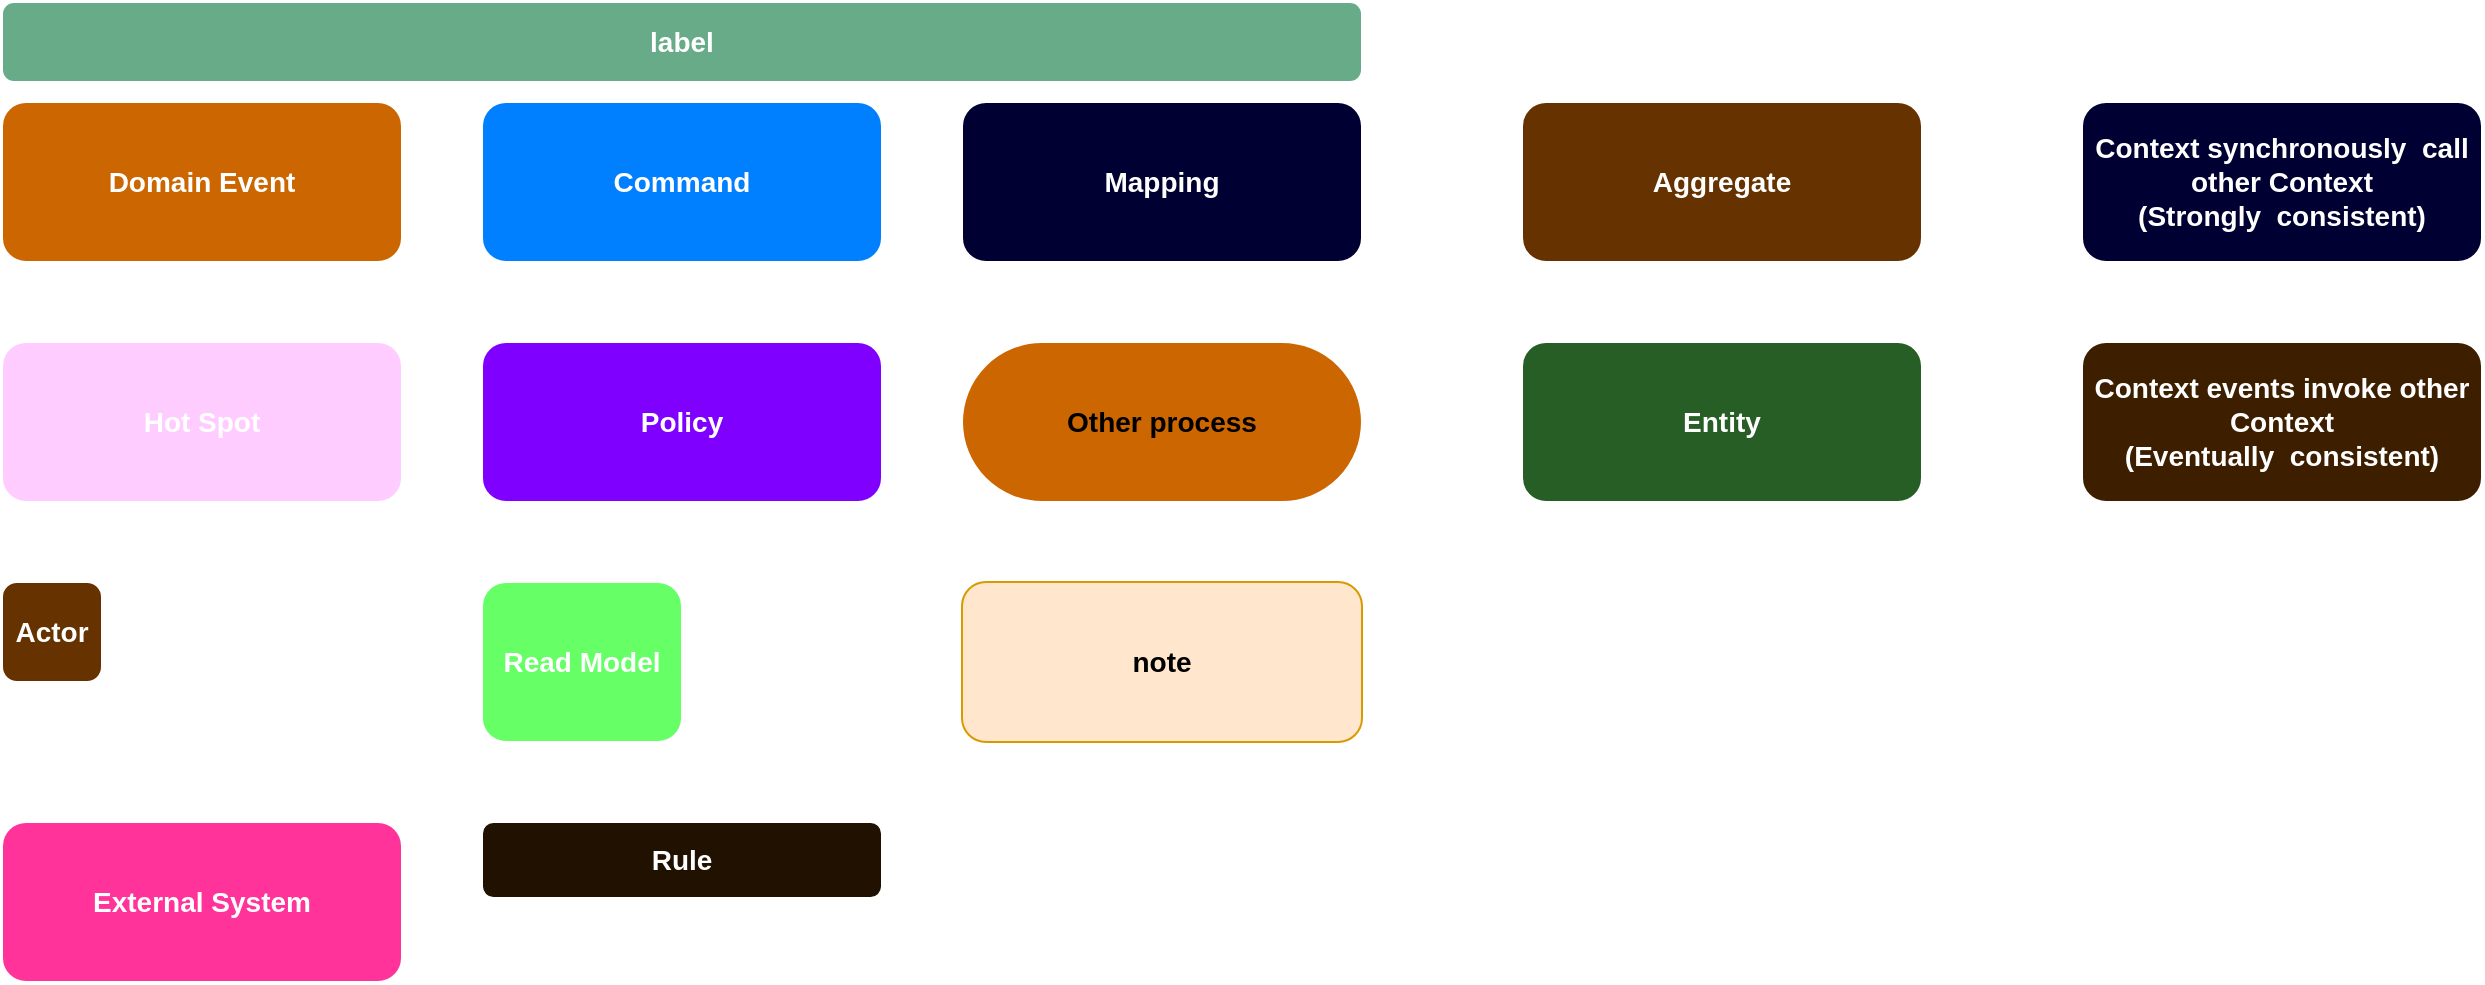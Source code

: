 <mxfile version="25.0.2" pages="9">
  <diagram id="qRX7T1axlw7ms7uUUddH" name="ES_legend">
    <mxGraphModel dx="4185" dy="2110" grid="1" gridSize="10" guides="1" tooltips="1" connect="1" arrows="1" fold="1" page="1" pageScale="1" pageWidth="827" pageHeight="1169" math="0" shadow="0">
      <root>
        <mxCell id="0" />
        <mxCell id="1" parent="0" />
        <mxCell id="V2g0O_qNFGEGFfRRTy4w-3" value="&lt;div&gt;Domain Event&lt;/div&gt;" style="rounded=1;whiteSpace=wrap;html=1;fillColor=#CC6600;strokeColor=#FFFFFF;fontColor=#FFFFFF;fontSize=14;fontStyle=1" parent="1" vertex="1">
          <mxGeometry x="270" y="370" width="200" height="80" as="geometry" />
        </mxCell>
        <mxCell id="V2g0O_qNFGEGFfRRTy4w-4" value="Command" style="rounded=1;whiteSpace=wrap;html=1;fillColor=#007FFF;strokeColor=#FFFFFF;fontColor=#FFFFFF;fontSize=14;fontStyle=1" parent="1" vertex="1">
          <mxGeometry x="510" y="370" width="200" height="80" as="geometry" />
        </mxCell>
        <mxCell id="V2g0O_qNFGEGFfRRTy4w-5" value="Policy" style="rounded=1;whiteSpace=wrap;html=1;fillColor=#7F00FF;strokeColor=#FFFFFF;fontColor=#FFFFFF;fontSize=14;fontStyle=1" parent="1" vertex="1">
          <mxGeometry x="510" y="490" width="200" height="80" as="geometry" />
        </mxCell>
        <mxCell id="V2g0O_qNFGEGFfRRTy4w-6" value="Actor" style="rounded=1;whiteSpace=wrap;html=1;fillColor=#663300;strokeColor=#FFFFFF;fontColor=#FFFFFF;fontSize=14;fontStyle=1" parent="1" vertex="1">
          <mxGeometry x="270" y="610" width="50" height="50" as="geometry" />
        </mxCell>
        <mxCell id="V2g0O_qNFGEGFfRRTy4w-7" value="Aggregate" style="rounded=1;whiteSpace=wrap;html=1;fillColor=#663300;strokeColor=#FFFFFF;fontColor=#FFFFFF;fontSize=14;fontStyle=1" parent="1" vertex="1">
          <mxGeometry x="1030" y="370" width="200" height="80" as="geometry" />
        </mxCell>
        <mxCell id="V2g0O_qNFGEGFfRRTy4w-8" value="Read Model" style="rounded=1;whiteSpace=wrap;html=1;fillColor=#66FF66;strokeColor=#FFFFFF;fontColor=#FFFFFF;fontSize=14;fontStyle=1" parent="1" vertex="1">
          <mxGeometry x="510" y="610" width="100" height="80" as="geometry" />
        </mxCell>
        <mxCell id="V2g0O_qNFGEGFfRRTy4w-9" value="External System" style="rounded=1;whiteSpace=wrap;html=1;fillColor=#FF3399;strokeColor=#FFFFFF;fontColor=#FFFFFF;fontSize=14;fontStyle=1" parent="1" vertex="1">
          <mxGeometry x="270" y="730" width="200" height="80" as="geometry" />
        </mxCell>
        <mxCell id="V2g0O_qNFGEGFfRRTy4w-10" value="Hot Spot" style="rounded=1;whiteSpace=wrap;html=1;fillColor=#FFCCFF;strokeColor=#FFFFFF;fontColor=#FFFFFF;fontSize=14;fontStyle=1" parent="1" vertex="1">
          <mxGeometry x="270" y="490" width="200" height="80" as="geometry" />
        </mxCell>
        <mxCell id="V2g0O_qNFGEGFfRRTy4w-11" value="&lt;div&gt;&lt;span&gt;&lt;font&gt;label&lt;/font&gt;&lt;/span&gt;&lt;/div&gt;" style="rounded=1;whiteSpace=wrap;html=1;fillColor=#67AB89;strokeColor=#FFFFFF;fontColor=#FFFFFF;fontSize=14;fontStyle=1" parent="1" vertex="1">
          <mxGeometry x="270" y="320" width="680" height="40" as="geometry" />
        </mxCell>
        <mxCell id="V2g0O_qNFGEGFfRRTy4w-12" value="Mapping" style="rounded=1;whiteSpace=wrap;html=1;fillColor=#000033;strokeColor=#FFFFFF;fontColor=#FFFFFF;fontSize=14;fontStyle=1" parent="1" vertex="1">
          <mxGeometry x="750" y="370" width="200" height="80" as="geometry" />
        </mxCell>
        <mxCell id="V2g0O_qNFGEGFfRRTy4w-13" value="Other process" style="rounded=1;fillColor=#CC6600;strokeColor=#FFFFFF;fontColor=default;rotation=0;html=1;whiteSpace=wrap;horizontal=1;direction=east;flipH=1;movable=1;resizable=1;rotatable=1;deletable=1;editable=1;locked=0;connectable=1;arcSize=50;fontSize=14;fontStyle=1" parent="1" vertex="1">
          <mxGeometry x="750" y="490" width="200" height="80" as="geometry" />
        </mxCell>
        <mxCell id="V2g0O_qNFGEGFfRRTy4w-14" value="Rule" style="rounded=1;whiteSpace=wrap;html=1;fillColor=#211100;strokeColor=#FFFFFF;fontColor=#FFFFFF;fontSize=14;fontStyle=1" parent="1" vertex="1">
          <mxGeometry x="510" y="730" width="200" height="38" as="geometry" />
        </mxCell>
        <mxCell id="V2g0O_qNFGEGFfRRTy4w-15" value="&lt;div&gt;Context synchronously&amp;nbsp; call other Context&lt;br&gt;&lt;/div&gt;&lt;div&gt;(Strongly&amp;nbsp; consistent)&lt;br&gt;&lt;/div&gt;" style="rounded=1;whiteSpace=wrap;html=1;fillColor=#000033;strokeColor=#FFFFFF;fontColor=#FFFFFF;fontSize=14;fontStyle=1" parent="1" vertex="1">
          <mxGeometry x="1310" y="370" width="200" height="80" as="geometry" />
        </mxCell>
        <mxCell id="V2g0O_qNFGEGFfRRTy4w-16" value="Context events invoke other Context&lt;br&gt;&lt;div&gt;(Eventually&amp;nbsp; consistent)&lt;/div&gt;" style="rounded=1;whiteSpace=wrap;html=1;fillColor=#3D1F00;strokeColor=#FFFFFF;fontColor=#FFFFFF;fontSize=14;fontStyle=1" parent="1" vertex="1">
          <mxGeometry x="1310" y="490" width="200" height="80" as="geometry" />
        </mxCell>
        <mxCell id="V2g0O_qNFGEGFfRRTy4w-17" value="Entity" style="rounded=1;whiteSpace=wrap;html=1;fillColor=#265E26;strokeColor=#FFFFFF;fontColor=#FFFFFF;fontSize=14;fontStyle=1" parent="1" vertex="1">
          <mxGeometry x="1030" y="490" width="200" height="80" as="geometry" />
        </mxCell>
        <mxCell id="V2g0O_qNFGEGFfRRTy4w-23" value="note" style="rounded=1;whiteSpace=wrap;html=1;fillColor=#ffe6cc;strokeColor=#d79b00;fontSize=14;fontStyle=1" parent="1" vertex="1">
          <mxGeometry x="750" y="610" width="200" height="80" as="geometry" />
        </mxCell>
      </root>
    </mxGraphModel>
  </diagram>
  <diagram name="ES_bigPicutre" id="uu61ZB2BLoHpMJcwzKP7">
    <mxGraphModel dx="15086" dy="8440" grid="1" gridSize="10" guides="1" tooltips="1" connect="1" arrows="1" fold="1" page="1" pageScale="1" pageWidth="827" pageHeight="1169" math="0" shadow="0">
      <root>
        <mxCell id="_YWjtywWohadxaH47-9a-0" />
        <mxCell id="_YWjtywWohadxaH47-9a-1" parent="_YWjtywWohadxaH47-9a-0" />
        <mxCell id="_YWjtywWohadxaH47-9a-19" value="&lt;div&gt;&lt;span&gt;&lt;font&gt;process of adding/removing reaction&lt;br&gt;&lt;/font&gt;&lt;/span&gt;&lt;/div&gt;" style="rounded=1;whiteSpace=wrap;html=1;fillColor=#67AB89;strokeColor=#FFFFFF;fontColor=#FFFFFF;fontSize=14;fontStyle=1" vertex="1" parent="_YWjtywWohadxaH47-9a-1">
          <mxGeometry x="2190" y="640" width="1000" height="40" as="geometry" />
        </mxCell>
        <mxCell id="_YWjtywWohadxaH47-9a-20" value="Reaction Added" style="rounded=1;whiteSpace=wrap;html=1;fillColor=#CC6600;strokeColor=#FFFFFF;fontColor=#FFFFFF;fontSize=14;fontStyle=1" vertex="1" parent="_YWjtywWohadxaH47-9a-1">
          <mxGeometry x="2510" y="720" width="200" height="80" as="geometry" />
        </mxCell>
        <mxCell id="_YWjtywWohadxaH47-9a-21" value="User" style="rounded=1;whiteSpace=wrap;html=1;fillColor=#663300;strokeColor=#FFFFFF;fontColor=#FFFFFF;fontSize=14;fontStyle=1" vertex="1" parent="_YWjtywWohadxaH47-9a-1">
          <mxGeometry x="2480" y="780" width="50" height="50" as="geometry" />
        </mxCell>
        <mxCell id="_YWjtywWohadxaH47-9a-22" value="Reaction Removed" style="rounded=1;whiteSpace=wrap;html=1;fillColor=#CC6600;strokeColor=#FFFFFF;fontColor=#FFFFFF;fontSize=14;fontStyle=1" vertex="1" parent="_YWjtywWohadxaH47-9a-1">
          <mxGeometry x="2510" y="840" width="200" height="80" as="geometry" />
        </mxCell>
        <mxCell id="_YWjtywWohadxaH47-9a-23" value="User" style="rounded=1;whiteSpace=wrap;html=1;fillColor=#663300;strokeColor=#FFFFFF;fontColor=#FFFFFF;fontSize=14;fontStyle=1" vertex="1" parent="_YWjtywWohadxaH47-9a-1">
          <mxGeometry x="2480" y="900" width="50" height="50" as="geometry" />
        </mxCell>
        <mxCell id="_YWjtywWohadxaH47-9a-58" value="&lt;div&gt;&lt;span&gt;&lt;font&gt;process of creating/updating/removing rating&lt;br&gt;&lt;/font&gt;&lt;/span&gt;&lt;/div&gt;" style="rounded=1;whiteSpace=wrap;html=1;fillColor=#67AB89;strokeColor=#FFFFFF;fontColor=#FFFFFF;fontSize=14;fontStyle=1" vertex="1" parent="_YWjtywWohadxaH47-9a-1">
          <mxGeometry x="3190" y="640" width="1000" height="40" as="geometry" />
        </mxCell>
        <mxCell id="_YWjtywWohadxaH47-9a-59" value="Rating Created" style="rounded=1;whiteSpace=wrap;html=1;fillColor=#CC6600;strokeColor=#FFFFFF;fontColor=#FFFFFF;fontSize=14;fontStyle=1" vertex="1" parent="_YWjtywWohadxaH47-9a-1">
          <mxGeometry x="3510" y="720" width="200" height="80" as="geometry" />
        </mxCell>
        <mxCell id="_YWjtywWohadxaH47-9a-60" value="User" style="rounded=1;whiteSpace=wrap;html=1;fillColor=#663300;strokeColor=#FFFFFF;fontColor=#FFFFFF;fontSize=14;fontStyle=1" vertex="1" parent="_YWjtywWohadxaH47-9a-1">
          <mxGeometry x="3480" y="780" width="50" height="50" as="geometry" />
        </mxCell>
        <mxCell id="_YWjtywWohadxaH47-9a-61" value="Rating Removed" style="rounded=1;whiteSpace=wrap;html=1;fillColor=#CC6600;strokeColor=#FFFFFF;fontColor=#FFFFFF;fontSize=14;fontStyle=1" vertex="1" parent="_YWjtywWohadxaH47-9a-1">
          <mxGeometry x="3510" y="960" width="200" height="80" as="geometry" />
        </mxCell>
        <mxCell id="_YWjtywWohadxaH47-9a-62" value="User" style="rounded=1;whiteSpace=wrap;html=1;fillColor=#663300;strokeColor=#FFFFFF;fontColor=#FFFFFF;fontSize=14;fontStyle=1" vertex="1" parent="_YWjtywWohadxaH47-9a-1">
          <mxGeometry x="3480" y="1020" width="50" height="50" as="geometry" />
        </mxCell>
        <mxCell id="_YWjtywWohadxaH47-9a-63" value="Rating Updated" style="rounded=1;whiteSpace=wrap;html=1;fillColor=#CC6600;strokeColor=#FFFFFF;fontColor=#FFFFFF;fontSize=14;fontStyle=1" vertex="1" parent="_YWjtywWohadxaH47-9a-1">
          <mxGeometry x="3510" y="840" width="200" height="80" as="geometry" />
        </mxCell>
        <mxCell id="_YWjtywWohadxaH47-9a-64" value="User" style="rounded=1;whiteSpace=wrap;html=1;fillColor=#663300;strokeColor=#FFFFFF;fontColor=#FFFFFF;fontSize=14;fontStyle=1" vertex="1" parent="_YWjtywWohadxaH47-9a-1">
          <mxGeometry x="3480" y="900" width="50" height="50" as="geometry" />
        </mxCell>
        <mxCell id="_YWjtywWohadxaH47-9a-65" value="&lt;div&gt;&lt;span&gt;&lt;font&gt;process of creating/updating/removing comment&lt;br&gt;&lt;/font&gt;&lt;/span&gt;&lt;/div&gt;" style="rounded=1;whiteSpace=wrap;html=1;fillColor=#67AB89;strokeColor=#FFFFFF;fontColor=#FFFFFF;fontSize=14;fontStyle=1" vertex="1" parent="_YWjtywWohadxaH47-9a-1">
          <mxGeometry x="4190" y="640" width="1000" height="40" as="geometry" />
        </mxCell>
        <mxCell id="_YWjtywWohadxaH47-9a-66" value="Comment Created" style="rounded=1;whiteSpace=wrap;html=1;fillColor=#CC6600;strokeColor=#FFFFFF;fontColor=#FFFFFF;fontSize=14;fontStyle=1" vertex="1" parent="_YWjtywWohadxaH47-9a-1">
          <mxGeometry x="4510" y="720" width="200" height="80" as="geometry" />
        </mxCell>
        <mxCell id="_YWjtywWohadxaH47-9a-67" value="User" style="rounded=1;whiteSpace=wrap;html=1;fillColor=#663300;strokeColor=#FFFFFF;fontColor=#FFFFFF;fontSize=14;fontStyle=1" vertex="1" parent="_YWjtywWohadxaH47-9a-1">
          <mxGeometry x="4480" y="780" width="50" height="50" as="geometry" />
        </mxCell>
        <mxCell id="_YWjtywWohadxaH47-9a-68" value="Comment Removed" style="rounded=1;whiteSpace=wrap;html=1;fillColor=#CC6600;strokeColor=#FFFFFF;fontColor=#FFFFFF;fontSize=14;fontStyle=1" vertex="1" parent="_YWjtywWohadxaH47-9a-1">
          <mxGeometry x="4510" y="960" width="200" height="80" as="geometry" />
        </mxCell>
        <mxCell id="_YWjtywWohadxaH47-9a-69" value="User" style="rounded=1;whiteSpace=wrap;html=1;fillColor=#663300;strokeColor=#FFFFFF;fontColor=#FFFFFF;fontSize=14;fontStyle=1" vertex="1" parent="_YWjtywWohadxaH47-9a-1">
          <mxGeometry x="4480" y="1020" width="50" height="50" as="geometry" />
        </mxCell>
        <mxCell id="_YWjtywWohadxaH47-9a-70" value="Comment Updated" style="rounded=1;whiteSpace=wrap;html=1;fillColor=#CC6600;strokeColor=#FFFFFF;fontColor=#FFFFFF;fontSize=14;fontStyle=1" vertex="1" parent="_YWjtywWohadxaH47-9a-1">
          <mxGeometry x="4510" y="840" width="200" height="80" as="geometry" />
        </mxCell>
        <mxCell id="_YWjtywWohadxaH47-9a-71" value="User" style="rounded=1;whiteSpace=wrap;html=1;fillColor=#663300;strokeColor=#FFFFFF;fontColor=#FFFFFF;fontSize=14;fontStyle=1" vertex="1" parent="_YWjtywWohadxaH47-9a-1">
          <mxGeometry x="4480" y="900" width="50" height="50" as="geometry" />
        </mxCell>
        <mxCell id="_YWjtywWohadxaH47-9a-72" value="Comment Hidden" style="rounded=1;whiteSpace=wrap;html=1;fillColor=#CC6600;strokeColor=#FFFFFF;fontColor=#FFFFFF;fontSize=14;fontStyle=1" vertex="1" parent="_YWjtywWohadxaH47-9a-1">
          <mxGeometry x="4510" y="1080" width="200" height="80" as="geometry" />
        </mxCell>
        <mxCell id="_YWjtywWohadxaH47-9a-73" value="Moderator" style="rounded=1;whiteSpace=wrap;html=1;fillColor=#663300;strokeColor=#FFFFFF;fontColor=#FFFFFF;fontSize=14;fontStyle=1" vertex="1" parent="_YWjtywWohadxaH47-9a-1">
          <mxGeometry x="4480" y="1140" width="120" height="50" as="geometry" />
        </mxCell>
        <mxCell id="_YWjtywWohadxaH47-9a-74" value="Comment Restored" style="rounded=1;whiteSpace=wrap;html=1;fillColor=#CC6600;strokeColor=#FFFFFF;fontColor=#FFFFFF;fontSize=14;fontStyle=1" vertex="1" parent="_YWjtywWohadxaH47-9a-1">
          <mxGeometry x="4510" y="1200" width="200" height="80" as="geometry" />
        </mxCell>
        <mxCell id="_YWjtywWohadxaH47-9a-75" value="Moderator" style="rounded=1;whiteSpace=wrap;html=1;fillColor=#663300;strokeColor=#FFFFFF;fontColor=#FFFFFF;fontSize=14;fontStyle=1" vertex="1" parent="_YWjtywWohadxaH47-9a-1">
          <mxGeometry x="4480" y="1260" width="120" height="50" as="geometry" />
        </mxCell>
        <mxCell id="_YWjtywWohadxaH47-9a-76" value="Report Created" style="rounded=1;whiteSpace=wrap;html=1;fillColor=#CC6600;strokeColor=#FFFFFF;fontColor=#FFFFFF;fontSize=14;fontStyle=1" vertex="1" parent="_YWjtywWohadxaH47-9a-1">
          <mxGeometry x="4870" y="960" width="200" height="80" as="geometry" />
        </mxCell>
        <mxCell id="_YWjtywWohadxaH47-9a-77" value="User" style="rounded=1;whiteSpace=wrap;html=1;fillColor=#663300;strokeColor=#FFFFFF;fontColor=#FFFFFF;fontSize=14;fontStyle=1" vertex="1" parent="_YWjtywWohadxaH47-9a-1">
          <mxGeometry x="4840" y="1020" width="50" height="50" as="geometry" />
        </mxCell>
        <mxCell id="_YWjtywWohadxaH47-9a-78" value="Report Approved" style="rounded=1;whiteSpace=wrap;html=1;fillColor=#CC6600;strokeColor=#FFFFFF;fontColor=#FFFFFF;fontSize=14;fontStyle=1" vertex="1" parent="_YWjtywWohadxaH47-9a-1">
          <mxGeometry x="4870" y="1080" width="200" height="80" as="geometry" />
        </mxCell>
        <mxCell id="_YWjtywWohadxaH47-9a-79" value="Moderator" style="rounded=1;whiteSpace=wrap;html=1;fillColor=#663300;strokeColor=#FFFFFF;fontColor=#FFFFFF;fontSize=14;fontStyle=1" vertex="1" parent="_YWjtywWohadxaH47-9a-1">
          <mxGeometry x="4840" y="1140" width="120" height="50" as="geometry" />
        </mxCell>
        <mxCell id="_YWjtywWohadxaH47-9a-80" value="Report Rejected" style="rounded=1;whiteSpace=wrap;html=1;fillColor=#CC6600;strokeColor=#FFFFFF;fontColor=#FFFFFF;fontSize=14;fontStyle=1" vertex="1" parent="_YWjtywWohadxaH47-9a-1">
          <mxGeometry x="4870" y="1200" width="200" height="80" as="geometry" />
        </mxCell>
        <mxCell id="_YWjtywWohadxaH47-9a-81" value="Moderator" style="rounded=1;whiteSpace=wrap;html=1;fillColor=#663300;strokeColor=#FFFFFF;fontColor=#FFFFFF;fontSize=14;fontStyle=1" vertex="1" parent="_YWjtywWohadxaH47-9a-1">
          <mxGeometry x="4840" y="1260" width="120" height="50" as="geometry" />
        </mxCell>
      </root>
    </mxGraphModel>
  </diagram>
  <diagram name="ES_processModeling" id="_2xL-g5D74hglYhoC9Y9">
    <mxGraphModel dx="-230" dy="-668" grid="1" gridSize="10" guides="1" tooltips="1" connect="1" arrows="1" fold="1" page="1" pageScale="1" pageWidth="827" pageHeight="1169" math="0" shadow="0">
      <root>
        <mxCell id="K6WiDuYZHgRzSPWKhzfV-0" />
        <mxCell id="K6WiDuYZHgRzSPWKhzfV-1" parent="K6WiDuYZHgRzSPWKhzfV-0" />
        <mxCell id="K6WiDuYZHgRzSPWKhzfV-2" value="Approve Report" style="rounded=1;whiteSpace=wrap;html=1;fillColor=#007FFF;strokeColor=#FFFFFF;fontColor=#FFFFFF;fontSize=14;fontStyle=1" vertex="1" parent="K6WiDuYZHgRzSPWKhzfV-1">
          <mxGeometry x="2440" y="7520" width="200" height="80" as="geometry" />
        </mxCell>
        <mxCell id="K6WiDuYZHgRzSPWKhzfV-3" value="Create Comment" style="rounded=1;whiteSpace=wrap;html=1;fillColor=#007FFF;strokeColor=#FFFFFF;fontColor=#FFFFFF;fontSize=14;fontStyle=1" vertex="1" parent="K6WiDuYZHgRzSPWKhzfV-1">
          <mxGeometry x="2440" y="6000" width="200" height="80" as="geometry" />
        </mxCell>
        <mxCell id="K6WiDuYZHgRzSPWKhzfV-25" value="Reaction Removed" style="rounded=1;whiteSpace=wrap;html=1;fillColor=#CC6600;strokeColor=#FFFFFF;fontColor=#FFFFFF;fontSize=14;fontStyle=1" vertex="1" parent="K6WiDuYZHgRzSPWKhzfV-1">
          <mxGeometry x="3160" y="3680" width="200" height="80" as="geometry" />
        </mxCell>
        <mxCell id="K6WiDuYZHgRzSPWKhzfV-26" value="&lt;div&gt;process of removing user reaction&lt;span&gt;&lt;font&gt;&lt;br&gt;&lt;/font&gt;&lt;/span&gt;&lt;/div&gt;" style="rounded=1;whiteSpace=wrap;html=1;fillColor=#67AB89;strokeColor=#FFFFFF;fontColor=#FFFFFF;fontSize=14;fontStyle=1" vertex="1" parent="K6WiDuYZHgRzSPWKhzfV-1">
          <mxGeometry x="2200" y="3600" width="3000" height="40" as="geometry" />
        </mxCell>
        <mxCell id="K6WiDuYZHgRzSPWKhzfV-27" value="the one when user successfully remove reaction" style="rounded=1;whiteSpace=wrap;html=1;fillColor=#000033;strokeColor=#FFFFFF;fontColor=#FFFFFF;fontSize=14;fontStyle=1" vertex="1" parent="K6WiDuYZHgRzSPWKhzfV-1">
          <mxGeometry x="2200" y="3680" width="200" height="80" as="geometry" />
        </mxCell>
        <mxCell id="K6WiDuYZHgRzSPWKhzfV-28" value="Remove Reaction" style="rounded=1;whiteSpace=wrap;html=1;fillColor=#007FFF;strokeColor=#FFFFFF;fontColor=#FFFFFF;fontSize=14;fontStyle=1" vertex="1" parent="K6WiDuYZHgRzSPWKhzfV-1">
          <mxGeometry x="2680" y="3680" width="200" height="80" as="geometry" />
        </mxCell>
        <mxCell id="K6WiDuYZHgRzSPWKhzfV-29" value="User" style="rounded=1;whiteSpace=wrap;html=1;fillColor=#663300;strokeColor=#FFFFFF;fontColor=#FFFFFF;fontSize=14;fontStyle=1" vertex="1" parent="K6WiDuYZHgRzSPWKhzfV-1">
          <mxGeometry x="2660" y="3730" width="50" height="50" as="geometry" />
        </mxCell>
        <mxCell id="K6WiDuYZHgRzSPWKhzfV-30" value="reaction exists" style="rounded=1;whiteSpace=wrap;html=1;fillColor=#211100;strokeColor=#FFFFFF;fontColor=#FFFFFF;fontSize=14;fontStyle=1" vertex="1" parent="K6WiDuYZHgRzSPWKhzfV-1">
          <mxGeometry x="2920" y="3680" width="200" height="38" as="geometry" />
        </mxCell>
        <mxCell id="K6WiDuYZHgRzSPWKhzfV-57" value="Hide Comment Policy.&lt;div&gt;Whenever report is approved&lt;br&gt;&lt;/div&gt;" style="rounded=1;whiteSpace=wrap;html=1;fillColor=#7F00FF;strokeColor=#FFFFFF;fontColor=#FFFFFF;fontSize=14;fontStyle=1" vertex="1" parent="K6WiDuYZHgRzSPWKhzfV-1">
          <mxGeometry x="2680" y="6800" width="200" height="80" as="geometry" />
        </mxCell>
        <mxCell id="K6WiDuYZHgRzSPWKhzfV-82" value="Add Reaction" style="rounded=1;whiteSpace=wrap;html=1;fillColor=#007FFF;strokeColor=#FFFFFF;fontColor=#FFFFFF;fontSize=14;fontStyle=1" vertex="1" parent="K6WiDuYZHgRzSPWKhzfV-1">
          <mxGeometry x="2440" y="3420" width="200" height="80" as="geometry" />
        </mxCell>
        <mxCell id="K6WiDuYZHgRzSPWKhzfV-83" value="User" style="rounded=1;whiteSpace=wrap;html=1;fillColor=#663300;strokeColor=#FFFFFF;fontColor=#FFFFFF;fontSize=14;fontStyle=1" vertex="1" parent="K6WiDuYZHgRzSPWKhzfV-1">
          <mxGeometry x="2420" y="3470" width="50" height="50" as="geometry" />
        </mxCell>
        <mxCell id="K6WiDuYZHgRzSPWKhzfV-84" style="edgeStyle=orthogonalEdgeStyle;rounded=0;orthogonalLoop=1;jettySize=auto;html=1;entryX=0;entryY=0.5;entryDx=0;entryDy=0;exitX=1;exitY=0.5;exitDx=0;exitDy=0;" edge="1" parent="K6WiDuYZHgRzSPWKhzfV-1" source="K6WiDuYZHgRzSPWKhzfV-85" target="K6WiDuYZHgRzSPWKhzfV-97">
          <mxGeometry relative="1" as="geometry">
            <mxPoint x="3380" y="3340" as="sourcePoint" />
            <Array as="points">
              <mxPoint x="3380" y="3350" />
              <mxPoint x="3380" y="3300" />
              <mxPoint x="3620" y="3300" />
              <mxPoint x="3620" y="3350" />
            </Array>
          </mxGeometry>
        </mxCell>
        <mxCell id="K6WiDuYZHgRzSPWKhzfV-85" value="&lt;div&gt;Reaction Creating Policy.&lt;/div&gt;&lt;div&gt;Whenever reaction did not exist&lt;br&gt;&lt;/div&gt;" style="rounded=1;whiteSpace=wrap;html=1;fillColor=#7F00FF;strokeColor=#FFFFFF;fontColor=#FFFFFF;fontSize=14;fontStyle=1" vertex="1" parent="K6WiDuYZHgRzSPWKhzfV-1">
          <mxGeometry x="3160" y="3310" width="200" height="80" as="geometry" />
        </mxCell>
        <mxCell id="K6WiDuYZHgRzSPWKhzfV-86" style="edgeStyle=orthogonalEdgeStyle;rounded=0;orthogonalLoop=1;jettySize=auto;html=1;entryX=0;entryY=0.5;entryDx=0;entryDy=0;" edge="1" parent="K6WiDuYZHgRzSPWKhzfV-1" source="K6WiDuYZHgRzSPWKhzfV-87" target="K6WiDuYZHgRzSPWKhzfV-97">
          <mxGeometry relative="1" as="geometry" />
        </mxCell>
        <mxCell id="K6WiDuYZHgRzSPWKhzfV-87" value="Reaction Created" style="rounded=1;whiteSpace=wrap;html=1;fillColor=#CC6600;strokeColor=#FFFFFF;fontColor=#FFFFFF;fontSize=14;fontStyle=1" vertex="1" parent="K6WiDuYZHgRzSPWKhzfV-1">
          <mxGeometry x="3400" y="3350" width="200" height="80" as="geometry" />
        </mxCell>
        <mxCell id="K6WiDuYZHgRzSPWKhzfV-88" value="Command Processed Negatively" style="rounded=1;whiteSpace=wrap;html=1;fillColor=#CC6600;strokeColor=#FFFFFF;fontColor=#FFFFFF;fontSize=14;fontStyle=1" vertex="1" parent="K6WiDuYZHgRzSPWKhzfV-1">
          <mxGeometry x="2920" y="3470" width="200" height="80" as="geometry" />
        </mxCell>
        <mxCell id="K6WiDuYZHgRzSPWKhzfV-89" style="edgeStyle=orthogonalEdgeStyle;rounded=0;orthogonalLoop=1;jettySize=auto;html=1;exitX=1;exitY=0.5;exitDx=0;exitDy=0;entryX=0;entryY=0.5;entryDx=0;entryDy=0;" edge="1" parent="K6WiDuYZHgRzSPWKhzfV-1" source="K6WiDuYZHgRzSPWKhzfV-91" target="K6WiDuYZHgRzSPWKhzfV-85">
          <mxGeometry relative="1" as="geometry" />
        </mxCell>
        <mxCell id="K6WiDuYZHgRzSPWKhzfV-90" style="edgeStyle=orthogonalEdgeStyle;rounded=0;orthogonalLoop=1;jettySize=auto;html=1;exitX=1;exitY=0.5;exitDx=0;exitDy=0;entryX=0;entryY=0.5;entryDx=0;entryDy=0;" edge="1" parent="K6WiDuYZHgRzSPWKhzfV-1" source="K6WiDuYZHgRzSPWKhzfV-91" target="K6WiDuYZHgRzSPWKhzfV-101">
          <mxGeometry relative="1" as="geometry" />
        </mxCell>
        <mxCell id="K6WiDuYZHgRzSPWKhzfV-91" value="Allowed Reactions Policy.&lt;br&gt;User can only add allowed reactions" style="rounded=1;whiteSpace=wrap;html=1;fillColor=#7F00FF;strokeColor=#FFFFFF;fontColor=#FFFFFF;fontSize=14;fontStyle=1" vertex="1" parent="K6WiDuYZHgRzSPWKhzfV-1">
          <mxGeometry x="2920" y="3370" width="200" height="80" as="geometry" />
        </mxCell>
        <mxCell id="K6WiDuYZHgRzSPWKhzfV-92" style="edgeStyle=orthogonalEdgeStyle;rounded=0;orthogonalLoop=1;jettySize=auto;html=1;" edge="1" parent="K6WiDuYZHgRzSPWKhzfV-1" source="K6WiDuYZHgRzSPWKhzfV-94" target="K6WiDuYZHgRzSPWKhzfV-91">
          <mxGeometry relative="1" as="geometry" />
        </mxCell>
        <mxCell id="K6WiDuYZHgRzSPWKhzfV-93" style="edgeStyle=orthogonalEdgeStyle;rounded=0;orthogonalLoop=1;jettySize=auto;html=1;exitX=1;exitY=0.5;exitDx=0;exitDy=0;entryX=0;entryY=0.5;entryDx=0;entryDy=0;" edge="1" parent="K6WiDuYZHgRzSPWKhzfV-1" source="K6WiDuYZHgRzSPWKhzfV-94" target="K6WiDuYZHgRzSPWKhzfV-88">
          <mxGeometry relative="1" as="geometry" />
        </mxCell>
        <mxCell id="K6WiDuYZHgRzSPWKhzfV-94" value="Allowed Domain Object Types Policy.&lt;br&gt;User can only add raction do allowed object types." style="rounded=1;whiteSpace=wrap;html=1;fillColor=#7F00FF;strokeColor=#FFFFFF;fontColor=#FFFFFF;fontSize=14;fontStyle=1" vertex="1" parent="K6WiDuYZHgRzSPWKhzfV-1">
          <mxGeometry x="2680" y="3420" width="200" height="80" as="geometry" />
        </mxCell>
        <mxCell id="K6WiDuYZHgRzSPWKhzfV-95" style="edgeStyle=orthogonalEdgeStyle;rounded=0;orthogonalLoop=1;jettySize=auto;html=1;entryX=0;entryY=0.5;entryDx=0;entryDy=0;" edge="1" parent="K6WiDuYZHgRzSPWKhzfV-1" source="K6WiDuYZHgRzSPWKhzfV-97" target="K6WiDuYZHgRzSPWKhzfV-103">
          <mxGeometry relative="1" as="geometry" />
        </mxCell>
        <mxCell id="K6WiDuYZHgRzSPWKhzfV-96" style="edgeStyle=orthogonalEdgeStyle;rounded=0;orthogonalLoop=1;jettySize=auto;html=1;entryX=0;entryY=0.5;entryDx=0;entryDy=0;exitX=1;exitY=0.5;exitDx=0;exitDy=0;" edge="1" parent="K6WiDuYZHgRzSPWKhzfV-1" source="K6WiDuYZHgRzSPWKhzfV-97" target="K6WiDuYZHgRzSPWKhzfV-100">
          <mxGeometry relative="1" as="geometry">
            <Array as="points">
              <mxPoint x="3860" y="3350" />
              <mxPoint x="3860" y="3310" />
              <mxPoint x="4100" y="3310" />
              <mxPoint x="4100" y="3350" />
            </Array>
          </mxGeometry>
        </mxCell>
        <mxCell id="K6WiDuYZHgRzSPWKhzfV-97" value="Single Reaction Policy.&lt;br&gt;User can only have one reaction per object" style="rounded=1;whiteSpace=wrap;html=1;fillColor=#7F00FF;strokeColor=#FFFFFF;fontColor=#FFFFFF;fontSize=14;fontStyle=1" vertex="1" parent="K6WiDuYZHgRzSPWKhzfV-1">
          <mxGeometry x="3640" y="3310" width="200" height="80" as="geometry" />
        </mxCell>
        <mxCell id="K6WiDuYZHgRzSPWKhzfV-98" style="edgeStyle=orthogonalEdgeStyle;rounded=0;orthogonalLoop=1;jettySize=auto;html=1;exitX=1;exitY=0.5;exitDx=0;exitDy=0;entryX=0;entryY=0.5;entryDx=0;entryDy=0;" edge="1" parent="K6WiDuYZHgRzSPWKhzfV-1" source="K6WiDuYZHgRzSPWKhzfV-100" target="K6WiDuYZHgRzSPWKhzfV-106">
          <mxGeometry relative="1" as="geometry" />
        </mxCell>
        <mxCell id="K6WiDuYZHgRzSPWKhzfV-99" style="edgeStyle=orthogonalEdgeStyle;rounded=0;orthogonalLoop=1;jettySize=auto;html=1;entryX=0;entryY=0.5;entryDx=0;entryDy=0;exitX=1;exitY=0.5;exitDx=0;exitDy=0;" edge="1" parent="K6WiDuYZHgRzSPWKhzfV-1" source="K6WiDuYZHgRzSPWKhzfV-100" target="K6WiDuYZHgRzSPWKhzfV-107">
          <mxGeometry relative="1" as="geometry">
            <Array as="points">
              <mxPoint x="4340" y="3350" />
              <mxPoint x="4340" y="3310" />
              <mxPoint x="4580" y="3310" />
              <mxPoint x="4580" y="3350" />
            </Array>
          </mxGeometry>
        </mxCell>
        <mxCell id="K6WiDuYZHgRzSPWKhzfV-100" value="Like Dislike Policy.&lt;br&gt;User can not have like and dislike reaction per object" style="rounded=1;whiteSpace=wrap;html=1;fillColor=#7F00FF;strokeColor=#FFFFFF;fontColor=#FFFFFF;fontSize=14;fontStyle=1" vertex="1" parent="K6WiDuYZHgRzSPWKhzfV-1">
          <mxGeometry x="4120" y="3310" width="200" height="80" as="geometry" />
        </mxCell>
        <mxCell id="K6WiDuYZHgRzSPWKhzfV-101" value="Command Processed Negatively" style="rounded=1;whiteSpace=wrap;html=1;fillColor=#CC6600;strokeColor=#FFFFFF;fontColor=#FFFFFF;fontSize=14;fontStyle=1" vertex="1" parent="K6WiDuYZHgRzSPWKhzfV-1">
          <mxGeometry x="3160" y="3410" width="200" height="80" as="geometry" />
        </mxCell>
        <mxCell id="K6WiDuYZHgRzSPWKhzfV-102" style="edgeStyle=orthogonalEdgeStyle;rounded=0;orthogonalLoop=1;jettySize=auto;html=1;entryX=0;entryY=0.5;entryDx=0;entryDy=0;" edge="1" parent="K6WiDuYZHgRzSPWKhzfV-1" source="K6WiDuYZHgRzSPWKhzfV-103" target="K6WiDuYZHgRzSPWKhzfV-100">
          <mxGeometry relative="1" as="geometry" />
        </mxCell>
        <mxCell id="K6WiDuYZHgRzSPWKhzfV-103" value="Reaction Removed" style="rounded=1;whiteSpace=wrap;html=1;fillColor=#CC6600;strokeColor=#FFFFFF;fontColor=#FFFFFF;fontSize=14;fontStyle=1" vertex="1" parent="K6WiDuYZHgRzSPWKhzfV-1">
          <mxGeometry x="3880" y="3350" width="200" height="80" as="geometry" />
        </mxCell>
        <mxCell id="K6WiDuYZHgRzSPWKhzfV-104" value="Reaction Removed" style="rounded=1;whiteSpace=wrap;html=1;fillColor=#CC6600;strokeColor=#FFFFFF;fontColor=#FFFFFF;fontSize=14;fontStyle=1" vertex="1" parent="K6WiDuYZHgRzSPWKhzfV-1">
          <mxGeometry x="3890" y="3360" width="200" height="80" as="geometry" />
        </mxCell>
        <mxCell id="K6WiDuYZHgRzSPWKhzfV-105" style="edgeStyle=orthogonalEdgeStyle;rounded=0;orthogonalLoop=1;jettySize=auto;html=1;entryX=0;entryY=0.5;entryDx=0;entryDy=0;" edge="1" parent="K6WiDuYZHgRzSPWKhzfV-1" source="K6WiDuYZHgRzSPWKhzfV-106" target="K6WiDuYZHgRzSPWKhzfV-107">
          <mxGeometry relative="1" as="geometry" />
        </mxCell>
        <mxCell id="K6WiDuYZHgRzSPWKhzfV-106" value="Reaction Removed" style="rounded=1;whiteSpace=wrap;html=1;fillColor=#CC6600;strokeColor=#FFFFFF;fontColor=#FFFFFF;fontSize=14;fontStyle=1" vertex="1" parent="K6WiDuYZHgRzSPWKhzfV-1">
          <mxGeometry x="4360" y="3350" width="200" height="80" as="geometry" />
        </mxCell>
        <mxCell id="K6WiDuYZHgRzSPWKhzfV-107" value="Reaction Added" style="rounded=1;whiteSpace=wrap;html=1;fillColor=#CC6600;strokeColor=#FFFFFF;fontColor=#FFFFFF;fontSize=14;fontStyle=1" vertex="1" parent="K6WiDuYZHgRzSPWKhzfV-1">
          <mxGeometry x="4600" y="3310" width="200" height="80" as="geometry" />
        </mxCell>
        <mxCell id="K6WiDuYZHgRzSPWKhzfV-108" value="the one when user successfully add reaction" style="rounded=1;whiteSpace=wrap;html=1;fillColor=#000033;strokeColor=#FFFFFF;fontColor=#FFFFFF;fontSize=14;fontStyle=1" vertex="1" parent="K6WiDuYZHgRzSPWKhzfV-1">
          <mxGeometry x="2200" y="3420" width="200" height="80" as="geometry" />
        </mxCell>
        <mxCell id="K6WiDuYZHgRzSPWKhzfV-109" value="&lt;div&gt;process of adding user reaction&lt;span&gt;&lt;font&gt;&lt;br&gt;&lt;/font&gt;&lt;/span&gt;&lt;/div&gt;" style="rounded=1;whiteSpace=wrap;html=1;fillColor=#67AB89;strokeColor=#FFFFFF;fontColor=#FFFFFF;fontSize=14;fontStyle=1" vertex="1" parent="K6WiDuYZHgRzSPWKhzfV-1">
          <mxGeometry x="2200" y="3230" width="3000" height="40" as="geometry" />
        </mxCell>
        <mxCell id="K6WiDuYZHgRzSPWKhzfV-110" value="&lt;div&gt;process of upserting rating&lt;span&gt;&lt;font&gt;&lt;br&gt;&lt;/font&gt;&lt;/span&gt;&lt;/div&gt;" style="rounded=1;whiteSpace=wrap;html=1;fillColor=#67AB89;strokeColor=#FFFFFF;fontColor=#FFFFFF;fontSize=14;fontStyle=1" vertex="1" parent="K6WiDuYZHgRzSPWKhzfV-1">
          <mxGeometry x="2200" y="4636" width="2000" height="40" as="geometry" />
        </mxCell>
        <mxCell id="K6WiDuYZHgRzSPWKhzfV-111" value="Upsert Rating" style="rounded=1;whiteSpace=wrap;html=1;fillColor=#007FFF;strokeColor=#FFFFFF;fontColor=#FFFFFF;fontSize=14;fontStyle=1" vertex="1" parent="K6WiDuYZHgRzSPWKhzfV-1">
          <mxGeometry x="2480" y="4841" width="200" height="80" as="geometry" />
        </mxCell>
        <mxCell id="K6WiDuYZHgRzSPWKhzfV-112" value="User" style="rounded=1;whiteSpace=wrap;html=1;fillColor=#663300;strokeColor=#FFFFFF;fontColor=#FFFFFF;fontSize=14;fontStyle=1" vertex="1" parent="K6WiDuYZHgRzSPWKhzfV-1">
          <mxGeometry x="2460" y="4891" width="50" height="50" as="geometry" />
        </mxCell>
        <mxCell id="K6WiDuYZHgRzSPWKhzfV-113" value="the one when user successfully upsert rating" style="rounded=1;whiteSpace=wrap;html=1;fillColor=#000033;strokeColor=#FFFFFF;fontColor=#FFFFFF;fontSize=14;fontStyle=1" vertex="1" parent="K6WiDuYZHgRzSPWKhzfV-1">
          <mxGeometry x="2200" y="4841" width="200" height="80" as="geometry" />
        </mxCell>
        <mxCell id="K6WiDuYZHgRzSPWKhzfV-114" value="Rating Created" style="rounded=1;whiteSpace=wrap;html=1;fillColor=#CC6600;strokeColor=#FFFFFF;fontColor=#FFFFFF;fontSize=14;fontStyle=1" vertex="1" parent="K6WiDuYZHgRzSPWKhzfV-1">
          <mxGeometry x="3680" y="4691" width="200" height="80" as="geometry" />
        </mxCell>
        <mxCell id="K6WiDuYZHgRzSPWKhzfV-115" style="edgeStyle=orthogonalEdgeStyle;rounded=0;orthogonalLoop=1;jettySize=auto;html=1;entryX=0;entryY=0.5;entryDx=0;entryDy=0;" edge="1" parent="K6WiDuYZHgRzSPWKhzfV-1" source="K6WiDuYZHgRzSPWKhzfV-118" target="K6WiDuYZHgRzSPWKhzfV-127">
          <mxGeometry relative="1" as="geometry" />
        </mxCell>
        <mxCell id="K6WiDuYZHgRzSPWKhzfV-116" style="edgeStyle=orthogonalEdgeStyle;rounded=0;orthogonalLoop=1;jettySize=auto;html=1;exitX=1;exitY=0.5;exitDx=0;exitDy=0;entryX=0;entryY=0.5;entryDx=0;entryDy=0;" edge="1" parent="K6WiDuYZHgRzSPWKhzfV-1" source="K6WiDuYZHgRzSPWKhzfV-118" target="K6WiDuYZHgRzSPWKhzfV-122">
          <mxGeometry relative="1" as="geometry">
            <mxPoint x="3440" y="4781" as="targetPoint" />
            <Array as="points">
              <mxPoint x="3180" y="4831" />
              <mxPoint x="3180" y="4781" />
              <mxPoint x="3420" y="4781" />
              <mxPoint x="3420" y="4731" />
            </Array>
          </mxGeometry>
        </mxCell>
        <mxCell id="K6WiDuYZHgRzSPWKhzfV-117" style="edgeStyle=orthogonalEdgeStyle;rounded=0;orthogonalLoop=1;jettySize=auto;html=1;entryX=0;entryY=0.5;entryDx=0;entryDy=0;exitX=1;exitY=0.5;exitDx=0;exitDy=0;" edge="1" parent="K6WiDuYZHgRzSPWKhzfV-1" source="K6WiDuYZHgRzSPWKhzfV-118" target="K6WiDuYZHgRzSPWKhzfV-125">
          <mxGeometry relative="1" as="geometry">
            <Array as="points">
              <mxPoint x="3180" y="4831" />
              <mxPoint x="3180" y="4781" />
              <mxPoint x="3420" y="4781" />
              <mxPoint x="3420" y="4831" />
            </Array>
          </mxGeometry>
        </mxCell>
        <mxCell id="K6WiDuYZHgRzSPWKhzfV-118" value="Range Rating Policy.&lt;br&gt;The user can only add a rating from the selected range&amp;nbsp;" style="rounded=1;whiteSpace=wrap;html=1;fillColor=#7F00FF;strokeColor=#FFFFFF;fontColor=#FFFFFF;fontSize=14;fontStyle=1" vertex="1" parent="K6WiDuYZHgRzSPWKhzfV-1">
          <mxGeometry x="2960" y="4791" width="200" height="80" as="geometry" />
        </mxCell>
        <mxCell id="K6WiDuYZHgRzSPWKhzfV-119" style="edgeStyle=orthogonalEdgeStyle;rounded=0;orthogonalLoop=1;jettySize=auto;html=1;entryX=0;entryY=0.5;entryDx=0;entryDy=0;" edge="1" parent="K6WiDuYZHgRzSPWKhzfV-1" source="K6WiDuYZHgRzSPWKhzfV-120" target="K6WiDuYZHgRzSPWKhzfV-118">
          <mxGeometry relative="1" as="geometry" />
        </mxCell>
        <mxCell id="K6WiDuYZHgRzSPWKhzfV-120" value="Allowed Domain Object Types Policy.&lt;br&gt;User can only add rating to allowed object types." style="rounded=1;whiteSpace=wrap;html=1;fillColor=#7F00FF;strokeColor=#FFFFFF;fontColor=#FFFFFF;fontSize=14;fontStyle=1" vertex="1" parent="K6WiDuYZHgRzSPWKhzfV-1">
          <mxGeometry x="2720" y="4841" width="200" height="80" as="geometry" />
        </mxCell>
        <mxCell id="K6WiDuYZHgRzSPWKhzfV-121" style="edgeStyle=orthogonalEdgeStyle;rounded=0;orthogonalLoop=1;jettySize=auto;html=1;entryX=0;entryY=0.5;entryDx=0;entryDy=0;" edge="1" parent="K6WiDuYZHgRzSPWKhzfV-1" source="K6WiDuYZHgRzSPWKhzfV-122" target="K6WiDuYZHgRzSPWKhzfV-114">
          <mxGeometry relative="1" as="geometry" />
        </mxCell>
        <mxCell id="K6WiDuYZHgRzSPWKhzfV-122" value="&lt;div&gt;&lt;span style=&quot;background-color: initial;&quot;&gt;Creating&lt;/span&gt;&lt;span style=&quot;background-color: initial;&quot;&gt;&amp;nbsp;&lt;/span&gt;Rating Policy.&lt;/div&gt;&lt;div&gt;Whenever rating did not exist&lt;br&gt;&lt;/div&gt;" style="rounded=1;whiteSpace=wrap;html=1;fillColor=#7F00FF;strokeColor=#FFFFFF;fontColor=#FFFFFF;fontSize=14;fontStyle=1" vertex="1" parent="K6WiDuYZHgRzSPWKhzfV-1">
          <mxGeometry x="3440" y="4691" width="200" height="80" as="geometry" />
        </mxCell>
        <mxCell id="K6WiDuYZHgRzSPWKhzfV-123" value="Rating Updated" style="rounded=1;whiteSpace=wrap;html=1;fillColor=#CC6600;strokeColor=#FFFFFF;fontColor=#FFFFFF;fontSize=14;fontStyle=1" vertex="1" parent="K6WiDuYZHgRzSPWKhzfV-1">
          <mxGeometry x="3680" y="4791" width="200" height="80" as="geometry" />
        </mxCell>
        <mxCell id="K6WiDuYZHgRzSPWKhzfV-124" style="edgeStyle=orthogonalEdgeStyle;rounded=0;orthogonalLoop=1;jettySize=auto;html=1;" edge="1" parent="K6WiDuYZHgRzSPWKhzfV-1" source="K6WiDuYZHgRzSPWKhzfV-125" target="K6WiDuYZHgRzSPWKhzfV-123">
          <mxGeometry relative="1" as="geometry" />
        </mxCell>
        <mxCell id="K6WiDuYZHgRzSPWKhzfV-125" value="&lt;div&gt;Updating Rating Policy.&lt;/div&gt;&lt;div&gt;Whenever rating exists&lt;br&gt;&lt;/div&gt;" style="rounded=1;whiteSpace=wrap;html=1;fillColor=#7F00FF;strokeColor=#FFFFFF;fontColor=#FFFFFF;fontSize=14;fontStyle=1" vertex="1" parent="K6WiDuYZHgRzSPWKhzfV-1">
          <mxGeometry x="3440" y="4791" width="200" height="80" as="geometry" />
        </mxCell>
        <mxCell id="K6WiDuYZHgRzSPWKhzfV-126" value="Command Processed Negatively" style="rounded=1;whiteSpace=wrap;html=1;fillColor=#CC6600;strokeColor=#FFFFFF;fontColor=#FFFFFF;fontSize=14;fontStyle=1" vertex="1" parent="K6WiDuYZHgRzSPWKhzfV-1">
          <mxGeometry x="2960" y="4891" width="200" height="80" as="geometry" />
        </mxCell>
        <mxCell id="K6WiDuYZHgRzSPWKhzfV-127" value="Command Processed Negatively" style="rounded=1;whiteSpace=wrap;html=1;fillColor=#CC6600;strokeColor=#FFFFFF;fontColor=#FFFFFF;fontSize=14;fontStyle=1" vertex="1" parent="K6WiDuYZHgRzSPWKhzfV-1">
          <mxGeometry x="3200" y="4841" width="200" height="80" as="geometry" />
        </mxCell>
        <mxCell id="K6WiDuYZHgRzSPWKhzfV-128" style="edgeStyle=orthogonalEdgeStyle;rounded=0;orthogonalLoop=1;jettySize=auto;html=1;exitX=1;exitY=0.5;exitDx=0;exitDy=0;entryX=0.013;entryY=0.547;entryDx=0;entryDy=0;entryPerimeter=0;" edge="1" parent="K6WiDuYZHgRzSPWKhzfV-1" source="K6WiDuYZHgRzSPWKhzfV-120" target="K6WiDuYZHgRzSPWKhzfV-126">
          <mxGeometry relative="1" as="geometry" />
        </mxCell>
        <mxCell id="K6WiDuYZHgRzSPWKhzfV-129" style="edgeStyle=orthogonalEdgeStyle;rounded=0;orthogonalLoop=1;jettySize=auto;html=1;entryX=0.008;entryY=0.547;entryDx=0;entryDy=0;entryPerimeter=0;" edge="1" parent="K6WiDuYZHgRzSPWKhzfV-1" source="K6WiDuYZHgRzSPWKhzfV-85" target="K6WiDuYZHgRzSPWKhzfV-87">
          <mxGeometry relative="1" as="geometry" />
        </mxCell>
        <mxCell id="K6WiDuYZHgRzSPWKhzfV-130" value="&lt;div&gt;process of removing&amp;nbsp;&lt;span style=&quot;background-color: initial;&quot;&gt;rating&lt;/span&gt;&lt;span&gt;&lt;font&gt;&lt;br&gt;&lt;/font&gt;&lt;/span&gt;&lt;/div&gt;" style="rounded=1;whiteSpace=wrap;html=1;fillColor=#67AB89;strokeColor=#FFFFFF;fontColor=#FFFFFF;fontSize=14;fontStyle=1" vertex="1" parent="K6WiDuYZHgRzSPWKhzfV-1">
          <mxGeometry x="2200" y="5041" width="2000" height="40" as="geometry" />
        </mxCell>
        <mxCell id="K6WiDuYZHgRzSPWKhzfV-131" value="Rating Removed" style="rounded=1;whiteSpace=wrap;html=1;fillColor=#CC6600;strokeColor=#FFFFFF;fontColor=#FFFFFF;fontSize=14;fontStyle=1" vertex="1" parent="K6WiDuYZHgRzSPWKhzfV-1">
          <mxGeometry x="2960" y="5161" width="200" height="80" as="geometry" />
        </mxCell>
        <mxCell id="K6WiDuYZHgRzSPWKhzfV-132" value="the one when user successfully remove rating" style="rounded=1;whiteSpace=wrap;html=1;fillColor=#000033;strokeColor=#FFFFFF;fontColor=#FFFFFF;fontSize=14;fontStyle=1" vertex="1" parent="K6WiDuYZHgRzSPWKhzfV-1">
          <mxGeometry x="2200" y="5161" width="200" height="80" as="geometry" />
        </mxCell>
        <mxCell id="K6WiDuYZHgRzSPWKhzfV-133" value="Remove Rating" style="rounded=1;whiteSpace=wrap;html=1;fillColor=#007FFF;strokeColor=#FFFFFF;fontColor=#FFFFFF;fontSize=14;fontStyle=1" vertex="1" parent="K6WiDuYZHgRzSPWKhzfV-1">
          <mxGeometry x="2480" y="5161" width="200" height="80" as="geometry" />
        </mxCell>
        <mxCell id="K6WiDuYZHgRzSPWKhzfV-134" value="User" style="rounded=1;whiteSpace=wrap;html=1;fillColor=#663300;strokeColor=#FFFFFF;fontColor=#FFFFFF;fontSize=14;fontStyle=1" vertex="1" parent="K6WiDuYZHgRzSPWKhzfV-1">
          <mxGeometry x="2460" y="5211" width="50" height="50" as="geometry" />
        </mxCell>
        <mxCell id="K6WiDuYZHgRzSPWKhzfV-135" value="rating exists" style="rounded=1;whiteSpace=wrap;html=1;fillColor=#211100;strokeColor=#FFFFFF;fontColor=#FFFFFF;fontSize=14;fontStyle=1" vertex="1" parent="K6WiDuYZHgRzSPWKhzfV-1">
          <mxGeometry x="2720" y="5161" width="200" height="38" as="geometry" />
        </mxCell>
        <mxCell id="K6WiDuYZHgRzSPWKhzfV-136" value="Comment Created" style="rounded=1;whiteSpace=wrap;html=1;fillColor=#CC6600;strokeColor=#FFFFFF;fontColor=#FFFFFF;fontSize=14;fontStyle=1" vertex="1" parent="K6WiDuYZHgRzSPWKhzfV-1">
          <mxGeometry x="2680" y="6000" width="200" height="80" as="geometry" />
        </mxCell>
        <mxCell id="K6WiDuYZHgRzSPWKhzfV-137" value="Comment Removed" style="rounded=1;whiteSpace=wrap;html=1;fillColor=#CC6600;strokeColor=#FFFFFF;fontColor=#FFFFFF;fontSize=14;fontStyle=1" vertex="1" parent="K6WiDuYZHgRzSPWKhzfV-1">
          <mxGeometry x="2920" y="6440" width="200" height="80" as="geometry" />
        </mxCell>
        <mxCell id="K6WiDuYZHgRzSPWKhzfV-138" value="User" style="rounded=1;whiteSpace=wrap;html=1;fillColor=#663300;strokeColor=#FFFFFF;fontColor=#FFFFFF;fontSize=14;fontStyle=1" vertex="1" parent="K6WiDuYZHgRzSPWKhzfV-1">
          <mxGeometry x="2420" y="6050" width="50" height="50" as="geometry" />
        </mxCell>
        <mxCell id="K6WiDuYZHgRzSPWKhzfV-139" value="Comment Updated" style="rounded=1;whiteSpace=wrap;html=1;fillColor=#CC6600;strokeColor=#FFFFFF;fontColor=#FFFFFF;fontSize=14;fontStyle=1" vertex="1" parent="K6WiDuYZHgRzSPWKhzfV-1">
          <mxGeometry x="2920" y="6240" width="200" height="80" as="geometry" />
        </mxCell>
        <mxCell id="K6WiDuYZHgRzSPWKhzfV-140" value="Moderator" style="rounded=1;whiteSpace=wrap;html=1;fillColor=#663300;strokeColor=#FFFFFF;fontColor=#FFFFFF;fontSize=14;fontStyle=1" vertex="1" parent="K6WiDuYZHgRzSPWKhzfV-1">
          <mxGeometry x="2420" y="7570" width="120" height="50" as="geometry" />
        </mxCell>
        <mxCell id="K6WiDuYZHgRzSPWKhzfV-141" value="Report Created" style="rounded=1;whiteSpace=wrap;html=1;fillColor=#CC6600;strokeColor=#FFFFFF;fontColor=#FFFFFF;fontSize=14;fontStyle=1" vertex="1" parent="K6WiDuYZHgRzSPWKhzfV-1">
          <mxGeometry x="2920" y="7280" width="200" height="80" as="geometry" />
        </mxCell>
        <mxCell id="K6WiDuYZHgRzSPWKhzfV-142" value="Report Approved" style="rounded=1;whiteSpace=wrap;html=1;fillColor=#CC6600;strokeColor=#FFFFFF;fontColor=#FFFFFF;fontSize=14;fontStyle=1" vertex="1" parent="K6WiDuYZHgRzSPWKhzfV-1">
          <mxGeometry x="2920" y="7520" width="200" height="80" as="geometry" />
        </mxCell>
        <mxCell id="K6WiDuYZHgRzSPWKhzfV-143" value="Report Rejected" style="rounded=1;whiteSpace=wrap;html=1;fillColor=#CC6600;strokeColor=#FFFFFF;fontColor=#FFFFFF;fontSize=14;fontStyle=1" vertex="1" parent="K6WiDuYZHgRzSPWKhzfV-1">
          <mxGeometry x="2920" y="7720" width="200" height="80" as="geometry" />
        </mxCell>
        <mxCell id="K6WiDuYZHgRzSPWKhzfV-144" value="&lt;div&gt;&lt;span&gt;&lt;font&gt;process of creating comment&lt;br&gt;&lt;/font&gt;&lt;/span&gt;&lt;/div&gt;" style="rounded=1;whiteSpace=wrap;html=1;fillColor=#67AB89;strokeColor=#FFFFFF;fontColor=#FFFFFF;fontSize=14;fontStyle=1" vertex="1" parent="K6WiDuYZHgRzSPWKhzfV-1">
          <mxGeometry x="2200" y="5920" width="2000" height="40" as="geometry" />
        </mxCell>
        <mxCell id="K6WiDuYZHgRzSPWKhzfV-145" value="the one when user successfully create comment" style="rounded=1;whiteSpace=wrap;html=1;fillColor=#000033;strokeColor=#FFFFFF;fontColor=#FFFFFF;fontSize=14;fontStyle=1" vertex="1" parent="K6WiDuYZHgRzSPWKhzfV-1">
          <mxGeometry x="2200" y="6000" width="200" height="80" as="geometry" />
        </mxCell>
        <mxCell id="K6WiDuYZHgRzSPWKhzfV-146" value="&lt;div&gt;&lt;span&gt;&lt;font&gt;process of updating comment&lt;br&gt;&lt;/font&gt;&lt;/span&gt;&lt;/div&gt;" style="rounded=1;whiteSpace=wrap;html=1;fillColor=#67AB89;strokeColor=#FFFFFF;fontColor=#FFFFFF;fontSize=14;fontStyle=1" vertex="1" parent="K6WiDuYZHgRzSPWKhzfV-1">
          <mxGeometry x="2200" y="6160" width="2000" height="40" as="geometry" />
        </mxCell>
        <mxCell id="K6WiDuYZHgRzSPWKhzfV-147" value="Update Comment" style="rounded=1;whiteSpace=wrap;html=1;fillColor=#007FFF;strokeColor=#FFFFFF;fontColor=#FFFFFF;fontSize=14;fontStyle=1" vertex="1" parent="K6WiDuYZHgRzSPWKhzfV-1">
          <mxGeometry x="2440" y="6240" width="200" height="80" as="geometry" />
        </mxCell>
        <mxCell id="K6WiDuYZHgRzSPWKhzfV-148" value="User" style="rounded=1;whiteSpace=wrap;html=1;fillColor=#663300;strokeColor=#FFFFFF;fontColor=#FFFFFF;fontSize=14;fontStyle=1" vertex="1" parent="K6WiDuYZHgRzSPWKhzfV-1">
          <mxGeometry x="2420" y="6290" width="50" height="50" as="geometry" />
        </mxCell>
        <mxCell id="K6WiDuYZHgRzSPWKhzfV-149" value="the one when user successfully udate comment" style="rounded=1;whiteSpace=wrap;html=1;fillColor=#000033;strokeColor=#FFFFFF;fontColor=#FFFFFF;fontSize=14;fontStyle=1" vertex="1" parent="K6WiDuYZHgRzSPWKhzfV-1">
          <mxGeometry x="2200" y="6240" width="200" height="80" as="geometry" />
        </mxCell>
        <mxCell id="K6WiDuYZHgRzSPWKhzfV-150" value="comment exists" style="rounded=1;whiteSpace=wrap;html=1;fillColor=#211100;strokeColor=#FFFFFF;fontColor=#FFFFFF;fontSize=14;fontStyle=1" vertex="1" parent="K6WiDuYZHgRzSPWKhzfV-1">
          <mxGeometry x="2680" y="6240" width="200" height="30" as="geometry" />
        </mxCell>
        <mxCell id="K6WiDuYZHgRzSPWKhzfV-151" value="comment is not marked as deleted" style="rounded=1;whiteSpace=wrap;html=1;fillColor=#211100;strokeColor=#FFFFFF;fontColor=#FFFFFF;fontSize=14;fontStyle=1" vertex="1" parent="K6WiDuYZHgRzSPWKhzfV-1">
          <mxGeometry x="2680" y="6280" width="200" height="30" as="geometry" />
        </mxCell>
        <mxCell id="K6WiDuYZHgRzSPWKhzfV-152" value="&lt;div&gt;&lt;span&gt;&lt;font&gt;process of removing comment&lt;br&gt;&lt;/font&gt;&lt;/span&gt;&lt;/div&gt;" style="rounded=1;whiteSpace=wrap;html=1;fillColor=#67AB89;strokeColor=#FFFFFF;fontColor=#FFFFFF;fontSize=14;fontStyle=1" vertex="1" parent="K6WiDuYZHgRzSPWKhzfV-1">
          <mxGeometry x="2200" y="6360" width="2000" height="40" as="geometry" />
        </mxCell>
        <mxCell id="K6WiDuYZHgRzSPWKhzfV-153" value="Remove Comment" style="rounded=1;whiteSpace=wrap;html=1;fillColor=#007FFF;strokeColor=#FFFFFF;fontColor=#FFFFFF;fontSize=14;fontStyle=1" vertex="1" parent="K6WiDuYZHgRzSPWKhzfV-1">
          <mxGeometry x="2440" y="6440" width="200" height="80" as="geometry" />
        </mxCell>
        <mxCell id="K6WiDuYZHgRzSPWKhzfV-154" value="User" style="rounded=1;whiteSpace=wrap;html=1;fillColor=#663300;strokeColor=#FFFFFF;fontColor=#FFFFFF;fontSize=14;fontStyle=1" vertex="1" parent="K6WiDuYZHgRzSPWKhzfV-1">
          <mxGeometry x="2420" y="6490" width="50" height="50" as="geometry" />
        </mxCell>
        <mxCell id="K6WiDuYZHgRzSPWKhzfV-155" value="the one when user successfully remove comment" style="rounded=1;whiteSpace=wrap;html=1;fillColor=#000033;strokeColor=#FFFFFF;fontColor=#FFFFFF;fontSize=14;fontStyle=1" vertex="1" parent="K6WiDuYZHgRzSPWKhzfV-1">
          <mxGeometry x="2200" y="6440" width="200" height="80" as="geometry" />
        </mxCell>
        <mxCell id="K6WiDuYZHgRzSPWKhzfV-156" value="comment exists" style="rounded=1;whiteSpace=wrap;html=1;fillColor=#211100;strokeColor=#FFFFFF;fontColor=#FFFFFF;fontSize=14;fontStyle=1" vertex="1" parent="K6WiDuYZHgRzSPWKhzfV-1">
          <mxGeometry x="2680" y="6440" width="200" height="30" as="geometry" />
        </mxCell>
        <mxCell id="K6WiDuYZHgRzSPWKhzfV-157" value="comment is not marked as deleted" style="rounded=1;whiteSpace=wrap;html=1;fillColor=#211100;strokeColor=#FFFFFF;fontColor=#FFFFFF;fontSize=14;fontStyle=1" vertex="1" parent="K6WiDuYZHgRzSPWKhzfV-1">
          <mxGeometry x="2680" y="6480" width="200" height="30" as="geometry" />
        </mxCell>
        <mxCell id="K6WiDuYZHgRzSPWKhzfV-158" value="Comment Hidden" style="rounded=1;whiteSpace=wrap;html=1;fillColor=#CC6600;strokeColor=#FFFFFF;fontColor=#FFFFFF;fontSize=14;fontStyle=1" vertex="1" parent="K6WiDuYZHgRzSPWKhzfV-1">
          <mxGeometry x="3400" y="6640" width="200" height="80" as="geometry" />
        </mxCell>
        <mxCell id="K6WiDuYZHgRzSPWKhzfV-159" value="&lt;div&gt;&lt;span&gt;&lt;font&gt;process of hidding comment&lt;br&gt;&lt;/font&gt;&lt;/span&gt;&lt;/div&gt;" style="rounded=1;whiteSpace=wrap;html=1;fillColor=#67AB89;strokeColor=#FFFFFF;fontColor=#FFFFFF;fontSize=14;fontStyle=1" vertex="1" parent="K6WiDuYZHgRzSPWKhzfV-1">
          <mxGeometry x="2200" y="6560" width="2000" height="40" as="geometry" />
        </mxCell>
        <mxCell id="K6WiDuYZHgRzSPWKhzfV-160" style="edgeStyle=orthogonalEdgeStyle;rounded=0;orthogonalLoop=1;jettySize=auto;html=1;" edge="1" parent="K6WiDuYZHgRzSPWKhzfV-1" source="K6WiDuYZHgRzSPWKhzfV-161">
          <mxGeometry relative="1" as="geometry">
            <mxPoint x="3160" y="6680" as="targetPoint" />
          </mxGeometry>
        </mxCell>
        <mxCell id="K6WiDuYZHgRzSPWKhzfV-161" value="Hide Comment" style="rounded=1;whiteSpace=wrap;html=1;fillColor=#007FFF;strokeColor=#FFFFFF;fontColor=#FFFFFF;fontSize=14;fontStyle=1" vertex="1" parent="K6WiDuYZHgRzSPWKhzfV-1">
          <mxGeometry x="2920" y="6640" width="200" height="80" as="geometry" />
        </mxCell>
        <mxCell id="K6WiDuYZHgRzSPWKhzfV-162" value="the one when moderator successfully hide comment" style="rounded=1;whiteSpace=wrap;html=1;fillColor=#000033;strokeColor=#FFFFFF;fontColor=#FFFFFF;fontSize=14;fontStyle=1" vertex="1" parent="K6WiDuYZHgRzSPWKhzfV-1">
          <mxGeometry x="2200" y="6640" width="200" height="80" as="geometry" />
        </mxCell>
        <mxCell id="K6WiDuYZHgRzSPWKhzfV-163" value="comment exists" style="rounded=1;whiteSpace=wrap;html=1;fillColor=#211100;strokeColor=#FFFFFF;fontColor=#FFFFFF;fontSize=14;fontStyle=1" vertex="1" parent="K6WiDuYZHgRzSPWKhzfV-1">
          <mxGeometry x="3160" y="6640" width="200" height="30" as="geometry" />
        </mxCell>
        <mxCell id="K6WiDuYZHgRzSPWKhzfV-164" value="comment is not marked as deleted" style="rounded=1;whiteSpace=wrap;html=1;fillColor=#211100;strokeColor=#FFFFFF;fontColor=#FFFFFF;fontSize=14;fontStyle=1" vertex="1" parent="K6WiDuYZHgRzSPWKhzfV-1">
          <mxGeometry x="3160" y="6680" width="200" height="30" as="geometry" />
        </mxCell>
        <mxCell id="K6WiDuYZHgRzSPWKhzfV-165" value="Comment Restored" style="rounded=1;whiteSpace=wrap;html=1;fillColor=#CC6600;strokeColor=#FFFFFF;fontColor=#FFFFFF;fontSize=14;fontStyle=1" vertex="1" parent="K6WiDuYZHgRzSPWKhzfV-1">
          <mxGeometry x="2920" y="7040" width="200" height="80" as="geometry" />
        </mxCell>
        <mxCell id="K6WiDuYZHgRzSPWKhzfV-166" value="&lt;div&gt;&lt;span&gt;&lt;font&gt;process of restoring comment&lt;br&gt;&lt;/font&gt;&lt;/span&gt;&lt;/div&gt;" style="rounded=1;whiteSpace=wrap;html=1;fillColor=#67AB89;strokeColor=#FFFFFF;fontColor=#FFFFFF;fontSize=14;fontStyle=1" vertex="1" parent="K6WiDuYZHgRzSPWKhzfV-1">
          <mxGeometry x="2200" y="6960" width="2000" height="40" as="geometry" />
        </mxCell>
        <mxCell id="K6WiDuYZHgRzSPWKhzfV-167" value="Restore Comment" style="rounded=1;whiteSpace=wrap;html=1;fillColor=#007FFF;strokeColor=#FFFFFF;fontColor=#FFFFFF;fontSize=14;fontStyle=1" vertex="1" parent="K6WiDuYZHgRzSPWKhzfV-1">
          <mxGeometry x="2440" y="7040" width="200" height="80" as="geometry" />
        </mxCell>
        <mxCell id="K6WiDuYZHgRzSPWKhzfV-168" value="the one when moderator successfully restore comment" style="rounded=1;whiteSpace=wrap;html=1;fillColor=#000033;strokeColor=#FFFFFF;fontColor=#FFFFFF;fontSize=14;fontStyle=1" vertex="1" parent="K6WiDuYZHgRzSPWKhzfV-1">
          <mxGeometry x="2200" y="7040" width="200" height="80" as="geometry" />
        </mxCell>
        <mxCell id="K6WiDuYZHgRzSPWKhzfV-169" value="comment exists" style="rounded=1;whiteSpace=wrap;html=1;fillColor=#211100;strokeColor=#FFFFFF;fontColor=#FFFFFF;fontSize=14;fontStyle=1" vertex="1" parent="K6WiDuYZHgRzSPWKhzfV-1">
          <mxGeometry x="2680" y="7040" width="200" height="30" as="geometry" />
        </mxCell>
        <mxCell id="K6WiDuYZHgRzSPWKhzfV-170" value="comment is not marked as deleted" style="rounded=1;whiteSpace=wrap;html=1;fillColor=#211100;strokeColor=#FFFFFF;fontColor=#FFFFFF;fontSize=14;fontStyle=1" vertex="1" parent="K6WiDuYZHgRzSPWKhzfV-1">
          <mxGeometry x="2680" y="7080" width="200" height="30" as="geometry" />
        </mxCell>
        <mxCell id="K6WiDuYZHgRzSPWKhzfV-171" value="comment is not hidden" style="rounded=1;whiteSpace=wrap;html=1;fillColor=#211100;strokeColor=#FFFFFF;fontColor=#FFFFFF;fontSize=14;fontStyle=1" vertex="1" parent="K6WiDuYZHgRzSPWKhzfV-1">
          <mxGeometry x="3160" y="6720" width="200" height="30" as="geometry" />
        </mxCell>
        <mxCell id="K6WiDuYZHgRzSPWKhzfV-172" value="comment is hidden" style="rounded=1;whiteSpace=wrap;html=1;fillColor=#211100;strokeColor=#FFFFFF;fontColor=#FFFFFF;fontSize=14;fontStyle=1" vertex="1" parent="K6WiDuYZHgRzSPWKhzfV-1">
          <mxGeometry x="2680" y="7120" width="200" height="30" as="geometry" />
        </mxCell>
        <mxCell id="K6WiDuYZHgRzSPWKhzfV-173" value="Create Report" style="rounded=1;whiteSpace=wrap;html=1;fillColor=#007FFF;strokeColor=#FFFFFF;fontColor=#FFFFFF;fontSize=14;fontStyle=1" vertex="1" parent="K6WiDuYZHgRzSPWKhzfV-1">
          <mxGeometry x="2440" y="7280" width="200" height="80" as="geometry" />
        </mxCell>
        <mxCell id="K6WiDuYZHgRzSPWKhzfV-174" value="User" style="rounded=1;whiteSpace=wrap;html=1;fillColor=#663300;strokeColor=#FFFFFF;fontColor=#FFFFFF;fontSize=14;fontStyle=1" vertex="1" parent="K6WiDuYZHgRzSPWKhzfV-1">
          <mxGeometry x="2420" y="7330" width="50" height="50" as="geometry" />
        </mxCell>
        <mxCell id="K6WiDuYZHgRzSPWKhzfV-175" value="&lt;div&gt;&lt;span&gt;&lt;font&gt;process of creating comment&#39;s report&lt;br&gt;&lt;/font&gt;&lt;/span&gt;&lt;/div&gt;" style="rounded=1;whiteSpace=wrap;html=1;fillColor=#67AB89;strokeColor=#FFFFFF;fontColor=#FFFFFF;fontSize=14;fontStyle=1" vertex="1" parent="K6WiDuYZHgRzSPWKhzfV-1">
          <mxGeometry x="2200" y="7200" width="2000" height="40" as="geometry" />
        </mxCell>
        <mxCell id="K6WiDuYZHgRzSPWKhzfV-176" value="the one when user successfully create comment&#39;s report" style="rounded=1;whiteSpace=wrap;html=1;fillColor=#000033;strokeColor=#FFFFFF;fontColor=#FFFFFF;fontSize=14;fontStyle=1" vertex="1" parent="K6WiDuYZHgRzSPWKhzfV-1">
          <mxGeometry x="2200" y="7280" width="200" height="80" as="geometry" />
        </mxCell>
        <mxCell id="K6WiDuYZHgRzSPWKhzfV-177" value="&lt;div&gt;&lt;span&gt;&lt;font&gt;process of approving comment&#39;s report&lt;br&gt;&lt;/font&gt;&lt;/span&gt;&lt;/div&gt;" style="rounded=1;whiteSpace=wrap;html=1;fillColor=#67AB89;strokeColor=#FFFFFF;fontColor=#FFFFFF;fontSize=14;fontStyle=1" vertex="1" parent="K6WiDuYZHgRzSPWKhzfV-1">
          <mxGeometry x="2200" y="7440" width="2000" height="40" as="geometry" />
        </mxCell>
        <mxCell id="K6WiDuYZHgRzSPWKhzfV-178" value="the one when moderator successfully approve report" style="rounded=1;whiteSpace=wrap;html=1;fillColor=#000033;strokeColor=#FFFFFF;fontColor=#FFFFFF;fontSize=14;fontStyle=1" vertex="1" parent="K6WiDuYZHgRzSPWKhzfV-1">
          <mxGeometry x="2200" y="7520" width="200" height="80" as="geometry" />
        </mxCell>
        <mxCell id="K6WiDuYZHgRzSPWKhzfV-179" value="report is not resolved" style="rounded=1;whiteSpace=wrap;html=1;fillColor=#211100;strokeColor=#FFFFFF;fontColor=#FFFFFF;fontSize=14;fontStyle=1" vertex="1" parent="K6WiDuYZHgRzSPWKhzfV-1">
          <mxGeometry x="2680" y="7520" width="200" height="30" as="geometry" />
        </mxCell>
        <mxCell id="K6WiDuYZHgRzSPWKhzfV-180" value="comment exists" style="rounded=1;whiteSpace=wrap;html=1;fillColor=#211100;strokeColor=#FFFFFF;fontColor=#FFFFFF;fontSize=14;fontStyle=1" vertex="1" parent="K6WiDuYZHgRzSPWKhzfV-1">
          <mxGeometry x="2680" y="7280" width="200" height="30" as="geometry" />
        </mxCell>
        <mxCell id="K6WiDuYZHgRzSPWKhzfV-181" value="Reject Report" style="rounded=1;whiteSpace=wrap;html=1;fillColor=#007FFF;strokeColor=#FFFFFF;fontColor=#FFFFFF;fontSize=14;fontStyle=1" vertex="1" parent="K6WiDuYZHgRzSPWKhzfV-1">
          <mxGeometry x="2440" y="7720" width="200" height="80" as="geometry" />
        </mxCell>
        <mxCell id="K6WiDuYZHgRzSPWKhzfV-182" value="Moderator" style="rounded=1;whiteSpace=wrap;html=1;fillColor=#663300;strokeColor=#FFFFFF;fontColor=#FFFFFF;fontSize=14;fontStyle=1" vertex="1" parent="K6WiDuYZHgRzSPWKhzfV-1">
          <mxGeometry x="2420" y="7770" width="120" height="50" as="geometry" />
        </mxCell>
        <mxCell id="K6WiDuYZHgRzSPWKhzfV-183" value="&lt;div&gt;&lt;span&gt;&lt;font&gt;process of approving comment&#39;s report&lt;br&gt;&lt;/font&gt;&lt;/span&gt;&lt;/div&gt;" style="rounded=1;whiteSpace=wrap;html=1;fillColor=#67AB89;strokeColor=#FFFFFF;fontColor=#FFFFFF;fontSize=14;fontStyle=1" vertex="1" parent="K6WiDuYZHgRzSPWKhzfV-1">
          <mxGeometry x="2200" y="7640" width="2000" height="40" as="geometry" />
        </mxCell>
        <mxCell id="K6WiDuYZHgRzSPWKhzfV-184" value="the one when moderator successfully reject report" style="rounded=1;whiteSpace=wrap;html=1;fillColor=#000033;strokeColor=#FFFFFF;fontColor=#FFFFFF;fontSize=14;fontStyle=1" vertex="1" parent="K6WiDuYZHgRzSPWKhzfV-1">
          <mxGeometry x="2200" y="7720" width="200" height="80" as="geometry" />
        </mxCell>
        <mxCell id="K6WiDuYZHgRzSPWKhzfV-185" value="report is not resolved" style="rounded=1;whiteSpace=wrap;html=1;fillColor=#211100;strokeColor=#FFFFFF;fontColor=#FFFFFF;fontSize=14;fontStyle=1" vertex="1" parent="K6WiDuYZHgRzSPWKhzfV-1">
          <mxGeometry x="2680" y="7720" width="200" height="30" as="geometry" />
        </mxCell>
        <mxCell id="K6WiDuYZHgRzSPWKhzfV-186" value="Moderator" style="rounded=1;whiteSpace=wrap;html=1;fillColor=#663300;strokeColor=#FFFFFF;fontColor=#FFFFFF;fontSize=14;fontStyle=1" vertex="1" parent="K6WiDuYZHgRzSPWKhzfV-1">
          <mxGeometry x="2420" y="7090" width="120" height="50" as="geometry" />
        </mxCell>
        <mxCell id="K6WiDuYZHgRzSPWKhzfV-187" value="Moderator" style="rounded=1;whiteSpace=wrap;html=1;fillColor=#663300;strokeColor=#FFFFFF;fontColor=#FFFFFF;fontSize=14;fontStyle=1" vertex="1" parent="K6WiDuYZHgRzSPWKhzfV-1">
          <mxGeometry x="2900" y="6700" width="120" height="50" as="geometry" />
        </mxCell>
        <mxCell id="K6WiDuYZHgRzSPWKhzfV-188" value="the one when system successfully hide comment" style="rounded=1;whiteSpace=wrap;html=1;fillColor=#000033;strokeColor=#FFFFFF;fontColor=#FFFFFF;fontSize=14;fontStyle=1" vertex="1" parent="K6WiDuYZHgRzSPWKhzfV-1">
          <mxGeometry x="2200" y="6800" width="200" height="80" as="geometry" />
        </mxCell>
        <mxCell id="K6WiDuYZHgRzSPWKhzfV-189" value="Report Approved" style="rounded=1;whiteSpace=wrap;html=1;fillColor=#CC6600;strokeColor=#FFFFFF;fontColor=#FFFFFF;fontSize=14;fontStyle=1" vertex="1" parent="K6WiDuYZHgRzSPWKhzfV-1">
          <mxGeometry x="2440" y="6800" width="200" height="80" as="geometry" />
        </mxCell>
        <mxCell id="K6WiDuYZHgRzSPWKhzfV-190" style="edgeStyle=orthogonalEdgeStyle;rounded=0;orthogonalLoop=1;jettySize=auto;html=1;entryX=0;entryY=0;entryDx=0;entryDy=0;" edge="1" parent="K6WiDuYZHgRzSPWKhzfV-1" source="K6WiDuYZHgRzSPWKhzfV-191" target="K6WiDuYZHgRzSPWKhzfV-164">
          <mxGeometry relative="1" as="geometry">
            <mxPoint x="3150" y="6680" as="targetPoint" />
            <Array as="points">
              <mxPoint x="3140" y="6840" />
              <mxPoint x="3140" y="6680" />
            </Array>
          </mxGeometry>
        </mxCell>
        <mxCell id="K6WiDuYZHgRzSPWKhzfV-191" value="Hide Comment" style="rounded=1;whiteSpace=wrap;html=1;fillColor=#007FFF;strokeColor=#FFFFFF;fontColor=#FFFFFF;fontSize=14;fontStyle=1" vertex="1" parent="K6WiDuYZHgRzSPWKhzfV-1">
          <mxGeometry x="2920" y="6800" width="200" height="80" as="geometry" />
        </mxCell>
      </root>
    </mxGraphModel>
  </diagram>
  <diagram name="ES_designModeling" id="zOHZWgMQLz84CMEiAYLq">
    <mxGraphModel dx="3129" dy="-5772" grid="1" gridSize="10" guides="1" tooltips="1" connect="1" arrows="1" fold="1" page="1" pageScale="1" pageWidth="827" pageHeight="1169" math="0" shadow="0">
      <root>
        <mxCell id="XkaoKHVsZs2eHQkHxGgm-0" />
        <mxCell id="XkaoKHVsZs2eHQkHxGgm-1" parent="XkaoKHVsZs2eHQkHxGgm-0" />
        <mxCell id="XkaoKHVsZs2eHQkHxGgm-192" value="Feedback&amp;nbsp; Bounded Context" style="swimlane;whiteSpace=wrap;html=1;fontSize=14;fontStyle=1" vertex="1" parent="XkaoKHVsZs2eHQkHxGgm-1">
          <mxGeometry x="1720" y="8240" width="2840" height="1090" as="geometry">
            <mxRectangle x="-3700" y="-1130" width="150" height="30" as="alternateBounds" />
          </mxGeometry>
        </mxCell>
        <mxCell id="XkaoKHVsZs2eHQkHxGgm-193" value="Reaction Subdomain" style="swimlane;whiteSpace=wrap;html=1;fontSize=14;fontStyle=1" vertex="1" parent="XkaoKHVsZs2eHQkHxGgm-192">
          <mxGeometry x="40" y="40" width="840" height="490" as="geometry">
            <mxRectangle x="40" y="40" width="170" height="30" as="alternateBounds" />
          </mxGeometry>
        </mxCell>
        <mxCell id="XkaoKHVsZs2eHQkHxGgm-194" value="Reaction Aggregate" style="swimlane;whiteSpace=wrap;html=1;fontSize=14;fontStyle=1" vertex="1" parent="XkaoKHVsZs2eHQkHxGgm-193">
          <mxGeometry x="40" y="40" width="760" height="410" as="geometry" />
        </mxCell>
        <mxCell id="XkaoKHVsZs2eHQkHxGgm-195" value="Reaction" style="rounded=1;whiteSpace=wrap;html=1;fillColor=#663300;strokeColor=#FFFFFF;fontColor=#FFFFFF;fontSize=14;fontStyle=1" vertex="1" parent="XkaoKHVsZs2eHQkHxGgm-194">
          <mxGeometry x="280" y="40" width="200" height="80" as="geometry" />
        </mxCell>
        <mxCell id="XkaoKHVsZs2eHQkHxGgm-196" value="Add Reaction" style="rounded=1;whiteSpace=wrap;html=1;fillColor=#007FFF;strokeColor=#FFFFFF;fontColor=#FFFFFF;fontSize=14;fontStyle=1" vertex="1" parent="XkaoKHVsZs2eHQkHxGgm-194">
          <mxGeometry x="40" y="40" width="200" height="80" as="geometry" />
        </mxCell>
        <mxCell id="XkaoKHVsZs2eHQkHxGgm-197" value="Remove Reaction" style="rounded=1;whiteSpace=wrap;html=1;fillColor=#007FFF;strokeColor=#FFFFFF;fontColor=#FFFFFF;fontSize=14;fontStyle=1" vertex="1" parent="XkaoKHVsZs2eHQkHxGgm-194">
          <mxGeometry x="40" y="160" width="200" height="80" as="geometry" />
        </mxCell>
        <mxCell id="XkaoKHVsZs2eHQkHxGgm-198" value="Reaction Created" style="rounded=1;whiteSpace=wrap;html=1;fillColor=#CC6600;strokeColor=#FFFFFF;fontColor=#FFFFFF;fontSize=14;fontStyle=1" vertex="1" parent="XkaoKHVsZs2eHQkHxGgm-194">
          <mxGeometry x="520" y="40" width="200" height="80" as="geometry" />
        </mxCell>
        <mxCell id="XkaoKHVsZs2eHQkHxGgm-199" value="Reaction Added" style="rounded=1;whiteSpace=wrap;html=1;fillColor=#CC6600;strokeColor=#FFFFFF;fontColor=#FFFFFF;fontSize=14;fontStyle=1" vertex="1" parent="XkaoKHVsZs2eHQkHxGgm-194">
          <mxGeometry x="520" y="160" width="200" height="80" as="geometry" />
        </mxCell>
        <mxCell id="XkaoKHVsZs2eHQkHxGgm-200" value="Reaction Removed" style="rounded=1;whiteSpace=wrap;html=1;fillColor=#CC6600;strokeColor=#FFFFFF;fontColor=#FFFFFF;fontSize=14;fontStyle=1" vertex="1" parent="XkaoKHVsZs2eHQkHxGgm-194">
          <mxGeometry x="520" y="290" width="200" height="80" as="geometry" />
        </mxCell>
        <mxCell id="XkaoKHVsZs2eHQkHxGgm-201" value="Rating Subdomain" style="swimlane;whiteSpace=wrap;html=1;fontSize=14;fontStyle=1" vertex="1" parent="XkaoKHVsZs2eHQkHxGgm-192">
          <mxGeometry x="40" y="560" width="840" height="490" as="geometry">
            <mxRectangle x="40" y="40" width="170" height="30" as="alternateBounds" />
          </mxGeometry>
        </mxCell>
        <mxCell id="XkaoKHVsZs2eHQkHxGgm-202" value="Raiting Aggregate" style="swimlane;whiteSpace=wrap;html=1;fontSize=14;fontStyle=1" vertex="1" parent="XkaoKHVsZs2eHQkHxGgm-201">
          <mxGeometry x="40" y="40" width="760" height="410" as="geometry" />
        </mxCell>
        <mxCell id="XkaoKHVsZs2eHQkHxGgm-203" value="Rating" style="rounded=1;whiteSpace=wrap;html=1;fillColor=#663300;strokeColor=#FFFFFF;fontColor=#FFFFFF;fontSize=14;fontStyle=1" vertex="1" parent="XkaoKHVsZs2eHQkHxGgm-202">
          <mxGeometry x="280" y="40" width="200" height="80" as="geometry" />
        </mxCell>
        <mxCell id="XkaoKHVsZs2eHQkHxGgm-204" value="Remove Rating" style="rounded=1;whiteSpace=wrap;html=1;fillColor=#007FFF;strokeColor=#FFFFFF;fontColor=#FFFFFF;fontSize=14;fontStyle=1" vertex="1" parent="XkaoKHVsZs2eHQkHxGgm-202">
          <mxGeometry x="40" y="160" width="200" height="80" as="geometry" />
        </mxCell>
        <mxCell id="XkaoKHVsZs2eHQkHxGgm-205" value="Upsert Rating" style="rounded=1;whiteSpace=wrap;html=1;fillColor=#007FFF;strokeColor=#FFFFFF;fontColor=#FFFFFF;fontSize=14;fontStyle=1" vertex="1" parent="XkaoKHVsZs2eHQkHxGgm-202">
          <mxGeometry x="40" y="40" width="200" height="80" as="geometry" />
        </mxCell>
        <mxCell id="XkaoKHVsZs2eHQkHxGgm-206" value="Rating Created" style="rounded=1;whiteSpace=wrap;html=1;fillColor=#CC6600;strokeColor=#FFFFFF;fontColor=#FFFFFF;fontSize=14;fontStyle=1" vertex="1" parent="XkaoKHVsZs2eHQkHxGgm-202">
          <mxGeometry x="520" y="40" width="200" height="80" as="geometry" />
        </mxCell>
        <mxCell id="XkaoKHVsZs2eHQkHxGgm-207" value="Rating Updated" style="rounded=1;whiteSpace=wrap;html=1;fillColor=#CC6600;strokeColor=#FFFFFF;fontColor=#FFFFFF;fontSize=14;fontStyle=1" vertex="1" parent="XkaoKHVsZs2eHQkHxGgm-202">
          <mxGeometry x="520" y="160" width="200" height="80" as="geometry" />
        </mxCell>
        <mxCell id="XkaoKHVsZs2eHQkHxGgm-208" value="Rating Removed" style="rounded=1;whiteSpace=wrap;html=1;fillColor=#CC6600;strokeColor=#FFFFFF;fontColor=#FFFFFF;fontSize=14;fontStyle=1" vertex="1" parent="XkaoKHVsZs2eHQkHxGgm-202">
          <mxGeometry x="520" y="290" width="200" height="80" as="geometry" />
        </mxCell>
        <mxCell id="XkaoKHVsZs2eHQkHxGgm-209" value="Comment Subdomain" style="swimlane;whiteSpace=wrap;html=1;fontSize=14;fontStyle=1" vertex="1" parent="XkaoKHVsZs2eHQkHxGgm-192">
          <mxGeometry x="920" y="40" width="1880" height="720" as="geometry">
            <mxRectangle x="40" y="40" width="170" height="30" as="alternateBounds" />
          </mxGeometry>
        </mxCell>
        <mxCell id="XkaoKHVsZs2eHQkHxGgm-210" value="Comment Aggregate" style="swimlane;whiteSpace=wrap;html=1;fontSize=14;fontStyle=1" vertex="1" parent="XkaoKHVsZs2eHQkHxGgm-209">
          <mxGeometry x="40" y="40" width="760" height="640" as="geometry">
            <mxRectangle x="880" y="40" width="170" height="30" as="alternateBounds" />
          </mxGeometry>
        </mxCell>
        <mxCell id="XkaoKHVsZs2eHQkHxGgm-211" value="Comment" style="rounded=1;whiteSpace=wrap;html=1;fillColor=#663300;strokeColor=#FFFFFF;fontColor=#FFFFFF;fontSize=14;fontStyle=1" vertex="1" parent="XkaoKHVsZs2eHQkHxGgm-210">
          <mxGeometry x="280" y="40" width="200" height="80" as="geometry" />
        </mxCell>
        <mxCell id="XkaoKHVsZs2eHQkHxGgm-212" value="Create Comment" style="rounded=1;whiteSpace=wrap;html=1;fillColor=#007FFF;strokeColor=#FFFFFF;fontColor=#FFFFFF;fontSize=14;fontStyle=1" vertex="1" parent="XkaoKHVsZs2eHQkHxGgm-210">
          <mxGeometry x="40" y="40" width="200" height="80" as="geometry" />
        </mxCell>
        <mxCell id="XkaoKHVsZs2eHQkHxGgm-213" value="Update Comment" style="rounded=1;whiteSpace=wrap;html=1;fillColor=#007FFF;strokeColor=#FFFFFF;fontColor=#FFFFFF;fontSize=14;fontStyle=1" vertex="1" parent="XkaoKHVsZs2eHQkHxGgm-210">
          <mxGeometry x="40" y="160" width="200" height="80" as="geometry" />
        </mxCell>
        <mxCell id="XkaoKHVsZs2eHQkHxGgm-214" value="Comment Created" style="rounded=1;whiteSpace=wrap;html=1;fillColor=#CC6600;strokeColor=#FFFFFF;fontColor=#FFFFFF;fontSize=14;fontStyle=1" vertex="1" parent="XkaoKHVsZs2eHQkHxGgm-210">
          <mxGeometry x="520" y="40" width="200" height="80" as="geometry" />
        </mxCell>
        <mxCell id="XkaoKHVsZs2eHQkHxGgm-215" value="Comment Updated" style="rounded=1;whiteSpace=wrap;html=1;fillColor=#CC6600;strokeColor=#FFFFFF;fontColor=#FFFFFF;fontSize=14;fontStyle=1" vertex="1" parent="XkaoKHVsZs2eHQkHxGgm-210">
          <mxGeometry x="520" y="160" width="200" height="80" as="geometry" />
        </mxCell>
        <mxCell id="XkaoKHVsZs2eHQkHxGgm-216" value="Comment Hidden" style="rounded=1;whiteSpace=wrap;html=1;fillColor=#CC6600;strokeColor=#FFFFFF;fontColor=#FFFFFF;fontSize=14;fontStyle=1" vertex="1" parent="XkaoKHVsZs2eHQkHxGgm-210">
          <mxGeometry x="520" y="400" width="200" height="80" as="geometry" />
        </mxCell>
        <mxCell id="XkaoKHVsZs2eHQkHxGgm-217" value="Comment Restored" style="rounded=1;whiteSpace=wrap;html=1;fillColor=#CC6600;strokeColor=#FFFFFF;fontColor=#FFFFFF;fontSize=14;fontStyle=1" vertex="1" parent="XkaoKHVsZs2eHQkHxGgm-210">
          <mxGeometry x="520" y="520" width="200" height="80" as="geometry" />
        </mxCell>
        <mxCell id="XkaoKHVsZs2eHQkHxGgm-218" value="Hide Comment" style="rounded=1;whiteSpace=wrap;html=1;fillColor=#007FFF;strokeColor=#FFFFFF;fontColor=#FFFFFF;fontSize=14;fontStyle=1" vertex="1" parent="XkaoKHVsZs2eHQkHxGgm-210">
          <mxGeometry x="40" y="400" width="200" height="80" as="geometry" />
        </mxCell>
        <mxCell id="XkaoKHVsZs2eHQkHxGgm-219" value="Restore Comment" style="rounded=1;whiteSpace=wrap;html=1;fillColor=#007FFF;strokeColor=#FFFFFF;fontColor=#FFFFFF;fontSize=14;fontStyle=1" vertex="1" parent="XkaoKHVsZs2eHQkHxGgm-210">
          <mxGeometry x="40" y="520" width="200" height="80" as="geometry" />
        </mxCell>
        <mxCell id="XkaoKHVsZs2eHQkHxGgm-220" value="Remove Comment" style="rounded=1;whiteSpace=wrap;html=1;fillColor=#007FFF;strokeColor=#FFFFFF;fontColor=#FFFFFF;fontSize=14;fontStyle=1" vertex="1" parent="XkaoKHVsZs2eHQkHxGgm-210">
          <mxGeometry x="40" y="280" width="200" height="80" as="geometry" />
        </mxCell>
        <mxCell id="XkaoKHVsZs2eHQkHxGgm-221" value="Comment Removed" style="rounded=1;whiteSpace=wrap;html=1;fillColor=#CC6600;strokeColor=#FFFFFF;fontColor=#FFFFFF;fontSize=14;fontStyle=1" vertex="1" parent="XkaoKHVsZs2eHQkHxGgm-210">
          <mxGeometry x="520" y="280" width="200" height="80" as="geometry" />
        </mxCell>
        <mxCell id="XkaoKHVsZs2eHQkHxGgm-222" value="Context events invoke other Context&lt;br&gt;&lt;div&gt;(Eventually&amp;nbsp; consistent)&lt;/div&gt;" style="rounded=1;whiteSpace=wrap;html=1;fillColor=#3D1F00;strokeColor=#FFFFFF;fontColor=#FFFFFF;fontSize=14;fontStyle=1" vertex="1" parent="XkaoKHVsZs2eHQkHxGgm-209">
          <mxGeometry x="840" y="270" width="200" height="80" as="geometry" />
        </mxCell>
        <mxCell id="XkaoKHVsZs2eHQkHxGgm-223" value="Report Aggregate" style="swimlane;whiteSpace=wrap;html=1;fontSize=14;fontStyle=1" vertex="1" parent="XkaoKHVsZs2eHQkHxGgm-1">
          <mxGeometry x="3720" y="8320" width="760" height="440" as="geometry" />
        </mxCell>
        <mxCell id="XkaoKHVsZs2eHQkHxGgm-224" value="Report" style="rounded=1;whiteSpace=wrap;html=1;fillColor=#663300;strokeColor=#FFFFFF;fontColor=#FFFFFF;fontSize=14;fontStyle=1" vertex="1" parent="XkaoKHVsZs2eHQkHxGgm-223">
          <mxGeometry x="280" y="40" width="200" height="80" as="geometry" />
        </mxCell>
        <mxCell id="XkaoKHVsZs2eHQkHxGgm-225" value="Create Report" style="rounded=1;whiteSpace=wrap;html=1;fillColor=#007FFF;strokeColor=#FFFFFF;fontColor=#FFFFFF;fontSize=14;fontStyle=1" vertex="1" parent="XkaoKHVsZs2eHQkHxGgm-223">
          <mxGeometry x="40" y="40" width="200" height="80" as="geometry" />
        </mxCell>
        <mxCell id="XkaoKHVsZs2eHQkHxGgm-226" value="Approve Report" style="rounded=1;whiteSpace=wrap;html=1;fillColor=#007FFF;strokeColor=#FFFFFF;fontColor=#FFFFFF;fontSize=14;fontStyle=1" vertex="1" parent="XkaoKHVsZs2eHQkHxGgm-223">
          <mxGeometry x="40" y="160" width="200" height="80" as="geometry" />
        </mxCell>
        <mxCell id="XkaoKHVsZs2eHQkHxGgm-227" value="Reject Report" style="rounded=1;whiteSpace=wrap;html=1;fillColor=#007FFF;strokeColor=#FFFFFF;fontColor=#FFFFFF;fontSize=14;fontStyle=1" vertex="1" parent="XkaoKHVsZs2eHQkHxGgm-223">
          <mxGeometry x="40" y="280" width="200" height="80" as="geometry" />
        </mxCell>
        <mxCell id="XkaoKHVsZs2eHQkHxGgm-228" value="Report Created" style="rounded=1;whiteSpace=wrap;html=1;fillColor=#CC6600;strokeColor=#FFFFFF;fontColor=#FFFFFF;fontSize=14;fontStyle=1" vertex="1" parent="XkaoKHVsZs2eHQkHxGgm-223">
          <mxGeometry x="520" y="40" width="200" height="80" as="geometry" />
        </mxCell>
        <mxCell id="XkaoKHVsZs2eHQkHxGgm-229" value="Report Approved" style="rounded=1;whiteSpace=wrap;html=1;fillColor=#CC6600;strokeColor=#FFFFFF;fontColor=#FFFFFF;fontSize=14;fontStyle=1" vertex="1" parent="XkaoKHVsZs2eHQkHxGgm-223">
          <mxGeometry x="520" y="160" width="200" height="80" as="geometry" />
        </mxCell>
        <mxCell id="XkaoKHVsZs2eHQkHxGgm-230" value="Report Rejected" style="rounded=1;whiteSpace=wrap;html=1;fillColor=#CC6600;strokeColor=#FFFFFF;fontColor=#FFFFFF;fontSize=14;fontStyle=1" vertex="1" parent="XkaoKHVsZs2eHQkHxGgm-223">
          <mxGeometry x="520" y="280" width="200" height="80" as="geometry" />
        </mxCell>
        <mxCell id="XkaoKHVsZs2eHQkHxGgm-231" style="edgeStyle=orthogonalEdgeStyle;rounded=0;orthogonalLoop=1;jettySize=auto;html=1;entryX=1;entryY=0.5;entryDx=0;entryDy=0;" edge="1" parent="XkaoKHVsZs2eHQkHxGgm-1" source="XkaoKHVsZs2eHQkHxGgm-223" target="XkaoKHVsZs2eHQkHxGgm-210">
          <mxGeometry relative="1" as="geometry" />
        </mxCell>
      </root>
    </mxGraphModel>
  </diagram>
  <diagram id="f8RzPRviFvx0FjwxshnT" name="legend">
    <mxGraphModel dx="1674" dy="844" grid="1" gridSize="10" guides="1" tooltips="1" connect="1" arrows="1" fold="1" page="1" pageScale="1" pageWidth="827" pageHeight="1169" math="0" shadow="0">
      <root>
        <mxCell id="0" />
        <mxCell id="1" parent="0" />
        <object placeholders="1" label="&lt;font style=&quot;font-size: 16px&quot;&gt;&lt;b&gt;&lt;div style=&quot;text-align: left&quot;&gt;%top%&lt;/div&gt;&lt;/b&gt;&lt;/font&gt;&lt;div style=&quot;text-align: left&quot;&gt;%bottom%&lt;/div&gt;" top="Legend" bottom="" id="piFIB613wwgbDMk1B_sW-38">
          <mxCell style="rounded=1;fontSize=11;whiteSpace=wrap;html=1;dashed=1;arcSize=20;fillColor=none;strokeColor=#666666;fontColor=#333333;labelBackgroundColor=none;align=left;verticalAlign=bottom;labelBorderColor=none;spacingTop=0;spacing=10;dashPattern=8 4;metaEdit=1;rotatable=0;perimeter=rectanglePerimeter;noLabel=0;labelPadding=0;allowArrows=0;connectable=0;expand=0;recursiveResize=0;editable=1;pointerEvents=0;absoluteArcSize=1;points=[[0.25,0,0],[0.5,0,0],[0.75,0,0],[1,0.25,0],[1,0.5,0],[1,0.75,0],[0.75,1,0],[0.5,1,0],[0.25,1,0],[0,0.75,0],[0,0.5,0],[0,0.25,0]];" parent="1" vertex="1">
            <mxGeometry x="40" y="40" width="1120" height="440" as="geometry" />
          </mxCell>
        </object>
        <object placeholders="1" c4Name="Person" c4Type="Person" c4Description="" label="&lt;font style=&quot;font-size: 16px&quot;&gt;&lt;b&gt;%c4Name%&lt;/b&gt;&lt;/font&gt;&lt;div&gt;[%c4Type%]&lt;/div&gt;&lt;br&gt;&lt;div&gt;&lt;font style=&quot;font-size: 11px&quot;&gt;&lt;font color=&quot;#cccccc&quot;&gt;%c4Description%&lt;/font&gt;&lt;/div&gt;" id="piFIB613wwgbDMk1B_sW-39">
          <mxCell style="html=1;fontSize=11;dashed=0;whiteSpace=wrap;fillColor=#083F75;strokeColor=#06315C;fontColor=#ffffff;shape=mxgraph.c4.person2;align=center;metaEdit=1;points=[[0.5,0,0],[1,0.5,0],[1,0.75,0],[0.75,1,0],[0.5,1,0],[0.25,1,0],[0,0.75,0],[0,0.5,0]];resizable=0;" parent="1" vertex="1">
            <mxGeometry x="80" y="89" width="200" height="180" as="geometry" />
          </mxCell>
        </object>
        <object placeholders="1" c4Name="System" c4Type="Software System" c4Description="" label="&lt;font style=&quot;font-size: 16px&quot;&gt;&lt;b&gt;%c4Name%&lt;/b&gt;&lt;/font&gt;&lt;div&gt;[%c4Type%]&lt;/div&gt;&lt;br&gt;&lt;div&gt;&lt;font style=&quot;font-size: 11px&quot;&gt;&lt;font color=&quot;#cccccc&quot;&gt;%c4Description%&lt;/font&gt;&lt;/div&gt;" id="piFIB613wwgbDMk1B_sW-40">
          <mxCell style="rounded=1;whiteSpace=wrap;html=1;labelBackgroundColor=none;fillColor=#1061B0;fontColor=#ffffff;align=center;arcSize=10;strokeColor=#0D5091;metaEdit=1;resizable=0;points=[[0.25,0,0],[0.5,0,0],[0.75,0,0],[1,0.25,0],[1,0.5,0],[1,0.75,0],[0.75,1,0],[0.5,1,0],[0.25,1,0],[0,0.75,0],[0,0.5,0],[0,0.25,0]];" parent="1" vertex="1">
            <mxGeometry x="320" y="120" width="240" height="120" as="geometry" />
          </mxCell>
        </object>
        <object placeholders="1" c4Name="External system" c4Type="Software System" c4Description="" label="&lt;font style=&quot;font-size: 16px&quot;&gt;&lt;b&gt;%c4Name%&lt;/b&gt;&lt;/font&gt;&lt;div&gt;[%c4Type%]&lt;/div&gt;&lt;br&gt;&lt;div&gt;&lt;font style=&quot;font-size: 11px&quot;&gt;&lt;font color=&quot;#cccccc&quot;&gt;%c4Description%&lt;/font&gt;&lt;/div&gt;" id="piFIB613wwgbDMk1B_sW-41">
          <mxCell style="rounded=1;whiteSpace=wrap;html=1;labelBackgroundColor=none;fillColor=#8C8496;fontColor=#ffffff;align=center;arcSize=10;strokeColor=#736782;metaEdit=1;resizable=0;points=[[0.25,0,0],[0.5,0,0],[0.75,0,0],[1,0.25,0],[1,0.5,0],[1,0.75,0],[0.75,1,0],[0.5,1,0],[0.25,1,0],[0,0.75,0],[0,0.5,0],[0,0.25,0]];" parent="1" vertex="1">
            <mxGeometry x="600" y="120" width="240" height="120" as="geometry" />
          </mxCell>
        </object>
        <object placeholders="1" c4Name="Container" c4Type="Container" c4Technology="" c4Description="" label="&lt;font style=&quot;font-size: 16px&quot;&gt;&lt;b&gt;%c4Name%&lt;/b&gt;&lt;/font&gt;&lt;div&gt;[%c4Type%%c4Technology%]&lt;/div&gt;&lt;br&gt;&lt;div&gt;&lt;font style=&quot;font-size: 11px&quot;&gt;&lt;font color=&quot;#E6E6E6&quot;&gt;%c4Description%&lt;/font&gt;&lt;/div&gt;" id="piFIB613wwgbDMk1B_sW-42">
          <mxCell style="rounded=1;whiteSpace=wrap;html=1;fontSize=11;labelBackgroundColor=none;fillColor=#23A2D9;fontColor=#ffffff;align=center;arcSize=10;strokeColor=#0E7DAD;metaEdit=1;resizable=0;points=[[0.25,0,0],[0.5,0,0],[0.75,0,0],[1,0.25,0],[1,0.5,0],[1,0.75,0],[0.75,1,0],[0.5,1,0],[0.25,1,0],[0,0.75,0],[0,0.5,0],[0,0.25,0]];" parent="1" vertex="1">
            <mxGeometry x="880" y="120" width="240" height="120" as="geometry" />
          </mxCell>
        </object>
        <object placeholders="1" c4Name="Storage" c4Type="Container" c4Technology="" c4Description="" label="&lt;font style=&quot;font-size: 16px&quot;&gt;&lt;b&gt;%c4Name%&lt;/b&gt;&lt;/font&gt;&lt;div&gt;[%c4Type%%c4Technology%]&lt;/div&gt;&lt;br&gt;&lt;div&gt;&lt;font style=&quot;font-size: 11px&quot;&gt;&lt;font color=&quot;#E6E6E6&quot;&gt;%c4Description%&lt;/font&gt;&lt;/div&gt;" id="piFIB613wwgbDMk1B_sW-43">
          <mxCell style="shape=cylinder3;size=15;whiteSpace=wrap;html=1;boundedLbl=1;rounded=0;labelBackgroundColor=none;fillColor=#23A2D9;fontSize=12;fontColor=#ffffff;align=center;strokeColor=#0E7DAD;metaEdit=1;points=[[0.5,0,0],[1,0.25,0],[1,0.5,0],[1,0.75,0],[0.5,1,0],[0,0.75,0],[0,0.5,0],[0,0.25,0]];resizable=0;" parent="1" vertex="1">
            <mxGeometry x="320" y="280" width="240" height="120" as="geometry" />
          </mxCell>
        </object>
        <object placeholders="1" c4Name="Message Bus" c4Type="Container" c4Technology="" c4Description="" label="&lt;font style=&quot;font-size: 16px&quot;&gt;&lt;b&gt;%c4Name%&lt;/b&gt;&lt;/font&gt;&lt;div&gt;[%c4Type%%c4Technology%]&lt;/div&gt;&lt;br&gt;&lt;div&gt;&lt;font style=&quot;font-size: 11px&quot;&gt;&lt;font color=&quot;#E6E6E6&quot;&gt;%c4Description%&lt;/font&gt;&lt;/div&gt;" id="piFIB613wwgbDMk1B_sW-44">
          <mxCell style="shape=cylinder3;size=15;direction=south;whiteSpace=wrap;html=1;boundedLbl=1;rounded=0;labelBackgroundColor=none;fillColor=#23A2D9;fontSize=12;fontColor=#ffffff;align=center;strokeColor=#0E7DAD;metaEdit=1;points=[[0.5,0,0],[1,0.25,0],[1,0.5,0],[1,0.75,0],[0.5,1,0],[0,0.75,0],[0,0.5,0],[0,0.25,0]];resizable=0;" parent="1" vertex="1">
            <mxGeometry x="600" y="280" width="240" height="120" as="geometry" />
          </mxCell>
        </object>
        <object placeholders="1" c4Name="Web browser container" c4Type="Container" c4Technology="" c4Description="" label="&lt;font style=&quot;font-size: 16px&quot;&gt;&lt;b&gt;%c4Name%&lt;/b&gt;&lt;/font&gt;&lt;div&gt;[%c4Type%%c4Technology%]&lt;/div&gt;&lt;br&gt;&lt;div&gt;&lt;font style=&quot;font-size: 11px&quot;&gt;&lt;font color=&quot;#E6E6E6&quot;&gt;%c4Description%&lt;/font&gt;&lt;/div&gt;" id="piFIB613wwgbDMk1B_sW-45">
          <mxCell style="shape=mxgraph.c4.webBrowserContainer2;whiteSpace=wrap;html=1;boundedLbl=1;rounded=0;labelBackgroundColor=none;strokeColor=#118ACD;fillColor=#23A2D9;strokeColor=#118ACD;strokeColor2=#0E7DAD;fontSize=12;fontColor=#ffffff;align=center;metaEdit=1;points=[[0.5,0,0],[1,0.25,0],[1,0.5,0],[1,0.75,0],[0.5,1,0],[0,0.75,0],[0,0.5,0],[0,0.25,0]];resizable=0;" parent="1" vertex="1">
            <mxGeometry x="880" y="280" width="240" height="160" as="geometry" />
          </mxCell>
        </object>
      </root>
    </mxGraphModel>
  </diagram>
  <diagram name="systemContext_feedbackSystem" id="WcdvjJeJplrOcA5wXfvf">
    <mxGraphModel dx="1674" dy="844" grid="1" gridSize="10" guides="1" tooltips="1" connect="1" arrows="1" fold="1" page="1" pageScale="1" pageWidth="827" pageHeight="1169" math="0" shadow="0">
      <root>
        <mxCell id="_sVSWJ4QDfecYqiopI3F-0" />
        <mxCell id="_sVSWJ4QDfecYqiopI3F-1" parent="_sVSWJ4QDfecYqiopI3F-0" />
        <object placeholders="1" label="&lt;font style=&quot;font-size: 16px&quot;&gt;&lt;b&gt;&lt;div style=&quot;text-align: left&quot;&gt;%top%&lt;/div&gt;&lt;/b&gt;&lt;/font&gt;&lt;div style=&quot;text-align: left&quot;&gt;%bottom%&lt;/div&gt;" top="[System Context] Feedback System" bottom="" id="_sVSWJ4QDfecYqiopI3F-2">
          <mxCell style="rounded=1;fontSize=11;whiteSpace=wrap;html=1;dashed=1;arcSize=20;fillColor=none;strokeColor=#666666;fontColor=#333333;labelBackgroundColor=none;align=left;verticalAlign=bottom;labelBorderColor=none;spacingTop=0;spacing=10;dashPattern=8 4;metaEdit=1;rotatable=0;perimeter=rectanglePerimeter;noLabel=0;labelPadding=0;allowArrows=0;connectable=0;expand=0;recursiveResize=0;editable=1;pointerEvents=0;absoluteArcSize=1;points=[[0.25,0,0],[0.5,0,0],[0.75,0,0],[1,0.25,0],[1,0.5,0],[1,0.75,0],[0.75,1,0],[0.5,1,0],[0.25,1,0],[0,0.75,0],[0,0.5,0],[0,0.25,0]];" parent="_sVSWJ4QDfecYqiopI3F-1" vertex="1">
            <mxGeometry x="40" y="200" width="760" height="560" as="geometry" />
          </mxCell>
        </object>
        <object placeholders="1" c4Name="User" c4Type="Person" c4Description="" label="&lt;font style=&quot;font-size: 16px&quot;&gt;&lt;b&gt;%c4Name%&lt;/b&gt;&lt;/font&gt;&lt;div&gt;[%c4Type%]&lt;/div&gt;&lt;br&gt;&lt;div&gt;&lt;font style=&quot;font-size: 11px&quot;&gt;&lt;font color=&quot;#cccccc&quot;&gt;%c4Description%&lt;/font&gt;&lt;/div&gt;" id="_sVSWJ4QDfecYqiopI3F-3">
          <mxCell style="html=1;fontSize=11;dashed=0;whiteSpace=wrap;fillColor=#083F75;strokeColor=#06315C;fontColor=#ffffff;shape=mxgraph.c4.person2;align=center;metaEdit=1;points=[[0.5,0,0],[1,0.5,0],[1,0.75,0],[0.75,1,0],[0.5,1,0],[0.25,1,0],[0,0.75,0],[0,0.5,0]];resizable=0;" parent="_sVSWJ4QDfecYqiopI3F-1" vertex="1">
            <mxGeometry x="100" y="250" width="200" height="180" as="geometry" />
          </mxCell>
        </object>
        <object placeholders="1" c4Name="Feedback System" c4Type="Software System" c4Description="Allows user to add: reactions, ratings and comments." label="&lt;font style=&quot;font-size: 16px&quot;&gt;&lt;b&gt;%c4Name%&lt;/b&gt;&lt;/font&gt;&lt;div&gt;[%c4Type%]&lt;/div&gt;&lt;br&gt;&lt;div&gt;&lt;font style=&quot;font-size: 11px&quot;&gt;&lt;font color=&quot;#cccccc&quot;&gt;%c4Description%&lt;/font&gt;&lt;/div&gt;" id="_sVSWJ4QDfecYqiopI3F-5">
          <mxCell style="rounded=1;whiteSpace=wrap;html=1;labelBackgroundColor=none;fillColor=#1061B0;fontColor=#ffffff;align=center;arcSize=10;strokeColor=#0D5091;metaEdit=1;resizable=0;points=[[0.25,0,0],[0.5,0,0],[0.75,0,0],[1,0.25,0],[1,0.5,0],[1,0.75,0],[0.75,1,0],[0.5,1,0],[0.25,1,0],[0,0.75,0],[0,0.5,0],[0,0.25,0]];" parent="_sVSWJ4QDfecYqiopI3F-1" vertex="1">
            <mxGeometry x="80" y="560" width="240" height="120" as="geometry" />
          </mxCell>
        </object>
        <object placeholders="1" c4Type="Relationship" c4Description="authenticate" label="&lt;div style=&quot;text-align: left&quot;&gt;&lt;div style=&quot;text-align: center&quot;&gt;&lt;b&gt;%c4Description%&lt;/b&gt;&lt;/div&gt;" id="_sVSWJ4QDfecYqiopI3F-7">
          <mxCell style="endArrow=blockThin;html=1;fontSize=10;fontColor=#404040;strokeWidth=1;endFill=1;strokeColor=#828282;elbow=vertical;metaEdit=1;endSize=14;startSize=14;jumpStyle=arc;jumpSize=16;rounded=0;edgeStyle=orthogonalEdgeStyle;exitX=1;exitY=0.5;exitDx=0;exitDy=0;exitPerimeter=0;entryX=0;entryY=0.5;entryDx=0;entryDy=0;entryPerimeter=0;" parent="_sVSWJ4QDfecYqiopI3F-1" source="_sVSWJ4QDfecYqiopI3F-3" edge="1">
            <mxGeometry width="240" relative="1" as="geometry">
              <mxPoint x="230" y="480" as="sourcePoint" />
              <mxPoint x="520" y="340" as="targetPoint" />
              <mxPoint as="offset" />
            </mxGeometry>
          </mxCell>
        </object>
        <object placeholders="1" c4Type="Relationship" c4Description="uses" label="&lt;div style=&quot;text-align: left&quot;&gt;&lt;div style=&quot;text-align: center&quot;&gt;&lt;b&gt;%c4Description%&lt;/b&gt;&lt;/div&gt;" id="_sVSWJ4QDfecYqiopI3F-8">
          <mxCell style="endArrow=blockThin;html=1;fontSize=10;fontColor=#404040;strokeWidth=1;endFill=1;strokeColor=#828282;elbow=vertical;metaEdit=1;endSize=14;startSize=14;jumpStyle=arc;jumpSize=16;rounded=0;edgeStyle=orthogonalEdgeStyle;exitX=0.5;exitY=1;exitDx=0;exitDy=0;exitPerimeter=0;entryX=0.5;entryY=0;entryDx=0;entryDy=0;entryPerimeter=0;" parent="_sVSWJ4QDfecYqiopI3F-1" source="_sVSWJ4QDfecYqiopI3F-3" target="_sVSWJ4QDfecYqiopI3F-5" edge="1">
            <mxGeometry width="240" relative="1" as="geometry">
              <mxPoint x="310" y="360" as="sourcePoint" />
              <mxPoint x="460" y="360" as="targetPoint" />
              <mxPoint as="offset" />
            </mxGeometry>
          </mxCell>
        </object>
        <object placeholders="1" c4Type="Relationship" c4Description="take keys" label="&lt;div style=&quot;text-align: left&quot;&gt;&lt;div style=&quot;text-align: center&quot;&gt;&lt;b&gt;%c4Description%&lt;/b&gt;&lt;/div&gt;" id="_sVSWJ4QDfecYqiopI3F-23">
          <mxCell style="endArrow=blockThin;html=1;fontSize=10;fontColor=#404040;strokeWidth=1;endFill=1;strokeColor=#828282;elbow=vertical;metaEdit=1;endSize=14;startSize=14;jumpStyle=arc;jumpSize=16;rounded=0;edgeStyle=orthogonalEdgeStyle;entryX=0.75;entryY=1;entryDx=0;entryDy=0;entryPerimeter=0;exitX=1;exitY=0.5;exitDx=0;exitDy=0;exitPerimeter=0;" parent="_sVSWJ4QDfecYqiopI3F-1" source="_sVSWJ4QDfecYqiopI3F-5" edge="1">
            <mxGeometry width="240" relative="1" as="geometry">
              <mxPoint x="470" y="510" as="sourcePoint" />
              <mxPoint x="700" y="400" as="targetPoint" />
              <Array as="points">
                <mxPoint x="700" y="620" />
              </Array>
              <mxPoint as="offset" />
            </mxGeometry>
          </mxCell>
        </object>
        <object placeholders="1" c4Name="Identity and AccessManagement (IAM)" c4Type="Software System" c4Description="" label="&lt;font style=&quot;font-size: 16px&quot;&gt;&lt;b&gt;%c4Name%&lt;/b&gt;&lt;/font&gt;&lt;div&gt;[%c4Type%]&lt;/div&gt;&lt;br&gt;&lt;div&gt;&lt;font style=&quot;font-size: 11px&quot;&gt;&lt;font color=&quot;#cccccc&quot;&gt;%c4Description%&lt;/font&gt;&lt;/div&gt;" id="6giUvFQTsxkDQZ6AwvhS-0">
          <mxCell style="rounded=1;whiteSpace=wrap;html=1;labelBackgroundColor=none;fillColor=#8C8496;fontColor=#ffffff;align=center;arcSize=10;strokeColor=#736782;metaEdit=1;resizable=0;points=[[0.25,0,0],[0.5,0,0],[0.75,0,0],[1,0.25,0],[1,0.5,0],[1,0.75,0],[0.75,1,0],[0.5,1,0],[0.25,1,0],[0,0.75,0],[0,0.5,0],[0,0.25,0]];" parent="_sVSWJ4QDfecYqiopI3F-1" vertex="1">
            <mxGeometry x="520" y="280" width="240" height="120" as="geometry" />
          </mxCell>
        </object>
      </root>
    </mxGraphModel>
  </diagram>
  <diagram name="container_feedbackSystem" id="zB507_wXkUttSpOTmu6l">
    <mxGraphModel dx="847" dy="844" grid="1" gridSize="10" guides="1" tooltips="1" connect="1" arrows="1" fold="1" page="1" pageScale="1" pageWidth="827" pageHeight="1169" math="0" shadow="0">
      <root>
        <mxCell id="kTZhpltcJjkScarYb4B0-0" />
        <mxCell id="kTZhpltcJjkScarYb4B0-1" parent="kTZhpltcJjkScarYb4B0-0" />
        <object placeholders="1" c4Name="User" c4Type="Person" c4Description="" label="&lt;font style=&quot;font-size: 16px&quot;&gt;&lt;b&gt;%c4Name%&lt;/b&gt;&lt;/font&gt;&lt;div&gt;[%c4Type%]&lt;/div&gt;&lt;br&gt;&lt;div&gt;&lt;font style=&quot;font-size: 11px&quot;&gt;&lt;font color=&quot;#cccccc&quot;&gt;%c4Description%&lt;/font&gt;&lt;/div&gt;" id="kTZhpltcJjkScarYb4B0-11">
          <mxCell style="html=1;fontSize=11;dashed=0;whiteSpace=wrap;fillColor=#083F75;strokeColor=#06315C;fontColor=#ffffff;shape=mxgraph.c4.person2;align=center;metaEdit=1;points=[[0.5,0,0],[1,0.5,0],[1,0.75,0],[0.75,1,0],[0.5,1,0],[0.25,1,0],[0,0.75,0],[0,0.5,0]];resizable=0;" parent="kTZhpltcJjkScarYb4B0-1" vertex="1">
            <mxGeometry x="940" y="250" width="200" height="180" as="geometry" />
          </mxCell>
        </object>
        <object placeholders="1" c4Type="Relationship" c4Description="authenticate" label="&lt;div style=&quot;text-align: left&quot;&gt;&lt;div style=&quot;text-align: center&quot;&gt;&lt;b&gt;%c4Description%&lt;/b&gt;&lt;/div&gt;" id="kTZhpltcJjkScarYb4B0-14">
          <mxCell style="endArrow=blockThin;html=1;fontSize=10;fontColor=#404040;strokeWidth=1;endFill=1;strokeColor=#828282;elbow=vertical;metaEdit=1;endSize=14;startSize=14;jumpStyle=arc;jumpSize=16;rounded=0;edgeStyle=orthogonalEdgeStyle;exitX=1;exitY=0.5;exitDx=0;exitDy=0;exitPerimeter=0;entryX=0;entryY=0.5;entryDx=0;entryDy=0;entryPerimeter=0;" parent="kTZhpltcJjkScarYb4B0-1" source="kTZhpltcJjkScarYb4B0-11" edge="1">
            <mxGeometry width="240" relative="1" as="geometry">
              <mxPoint x="1070" y="480" as="sourcePoint" />
              <mxPoint x="1360" y="340" as="targetPoint" />
              <mxPoint as="offset" />
            </mxGeometry>
          </mxCell>
        </object>
        <object placeholders="1" c4Type="Relationship" c4Description="uses" label="&lt;div style=&quot;text-align: left&quot;&gt;&lt;div style=&quot;text-align: center&quot;&gt;&lt;b&gt;%c4Description%&lt;/b&gt;&lt;/div&gt;" id="kTZhpltcJjkScarYb4B0-15">
          <mxCell style="endArrow=blockThin;html=1;fontSize=10;fontColor=#404040;strokeWidth=1;endFill=1;strokeColor=#828282;elbow=vertical;metaEdit=1;endSize=14;startSize=14;jumpStyle=arc;jumpSize=16;rounded=0;edgeStyle=orthogonalEdgeStyle;exitX=0.5;exitY=1;exitDx=0;exitDy=0;exitPerimeter=0;entryX=0.5;entryY=0;entryDx=0;entryDy=0;entryPerimeter=0;" parent="kTZhpltcJjkScarYb4B0-1" source="kTZhpltcJjkScarYb4B0-11" target="kTZhpltcJjkScarYb4B0-21" edge="1">
            <mxGeometry width="240" relative="1" as="geometry">
              <mxPoint x="1150" y="360" as="sourcePoint" />
              <mxPoint x="1040" y="560" as="targetPoint" />
              <mxPoint as="offset" />
            </mxGeometry>
          </mxCell>
        </object>
        <object placeholders="1" label="&lt;font style=&quot;font-size: 16px&quot;&gt;&lt;b&gt;&lt;div style=&quot;text-align: left&quot;&gt;%top%&lt;/div&gt;&lt;/b&gt;&lt;/font&gt;&lt;div style=&quot;text-align: left&quot;&gt;%bottom%&lt;/div&gt;" top="[Container] Feedback System" bottom="" id="kTZhpltcJjkScarYb4B0-18">
          <mxCell style="rounded=1;fontSize=11;whiteSpace=wrap;html=1;dashed=1;arcSize=20;fillColor=none;strokeColor=#666666;fontColor=#333333;labelBackgroundColor=none;align=left;verticalAlign=bottom;labelBorderColor=none;spacingTop=0;spacing=10;dashPattern=8 4;metaEdit=1;rotatable=0;perimeter=rectanglePerimeter;noLabel=0;labelPadding=0;allowArrows=0;connectable=0;expand=0;recursiveResize=0;editable=1;pointerEvents=0;absoluteArcSize=1;points=[[0.25,0,0],[0.5,0,0],[0.75,0,0],[1,0.25,0],[1,0.5,0],[1,0.75,0],[0.75,1,0],[0.5,1,0],[0.25,1,0],[0,0.75,0],[0,0.5,0],[0,0.25,0]];" parent="kTZhpltcJjkScarYb4B0-1" vertex="1">
            <mxGeometry x="840" y="200" width="800" height="800" as="geometry" />
          </mxCell>
        </object>
        <object placeholders="1" label="&lt;font style=&quot;font-size: 16px&quot;&gt;&lt;b&gt;&lt;div style=&quot;text-align: left&quot;&gt;%top%&lt;/div&gt;&lt;/b&gt;&lt;/font&gt;&lt;div style=&quot;text-align: left&quot;&gt;%bottom%&lt;/div&gt;" top="Feedback System" bottom="[Software System]" id="kTZhpltcJjkScarYb4B0-19">
          <mxCell style="rounded=1;fontSize=11;whiteSpace=wrap;html=1;dashed=1;arcSize=20;fillColor=none;strokeColor=#666666;fontColor=#333333;labelBackgroundColor=none;align=left;verticalAlign=bottom;labelBorderColor=none;spacingTop=0;spacing=10;dashPattern=8 4;metaEdit=1;rotatable=0;perimeter=rectanglePerimeter;noLabel=0;labelPadding=0;allowArrows=0;connectable=0;expand=0;recursiveResize=0;editable=1;pointerEvents=0;absoluteArcSize=1;points=[[0.25,0,0],[0.5,0,0],[0.75,0,0],[1,0.25,0],[1,0.5,0],[1,0.75,0],[0.75,1,0],[0.5,1,0],[0.25,1,0],[0,0.75,0],[0,0.5,0],[0,0.25,0]];" parent="kTZhpltcJjkScarYb4B0-1" vertex="1">
            <mxGeometry x="880" y="480" width="640" height="440" as="geometry" />
          </mxCell>
        </object>
        <object placeholders="1" c4Name="Feedback Service" c4Type="Container" c4Technology="Spring" c4Description="Allows user to add: reactions, ratings and comments." label="&lt;font style=&quot;font-size: 16px&quot;&gt;&lt;b&gt;%c4Name%&lt;/b&gt;&lt;/font&gt;&lt;div&gt;[%c4Type%: %c4Technology%]&lt;/div&gt;&lt;br&gt;&lt;div&gt;&lt;font style=&quot;font-size: 11px&quot;&gt;&lt;font color=&quot;#E6E6E6&quot;&gt;%c4Description%&lt;/font&gt;&lt;/div&gt;" id="kTZhpltcJjkScarYb4B0-21">
          <mxCell style="rounded=1;whiteSpace=wrap;html=1;fontSize=11;labelBackgroundColor=none;fillColor=#23A2D9;fontColor=#ffffff;align=center;arcSize=10;strokeColor=#0E7DAD;metaEdit=1;resizable=0;points=[[0.25,0,0],[0.5,0,0],[0.75,0,0],[1,0.25,0],[1,0.5,0],[1,0.75,0],[0.75,1,0],[0.5,1,0],[0.25,1,0],[0,0.75,0],[0,0.5,0],[0,0.25,0]];" parent="kTZhpltcJjkScarYb4B0-1" vertex="1">
            <mxGeometry x="920" y="520" width="240" height="120" as="geometry" />
          </mxCell>
        </object>
        <object placeholders="1" c4Type="Relationship" c4Description="take keys" label="&lt;div style=&quot;text-align: left&quot;&gt;&lt;div style=&quot;text-align: center&quot;&gt;&lt;b&gt;%c4Description%&lt;/b&gt;&lt;/div&gt;" id="kTZhpltcJjkScarYb4B0-24">
          <mxCell style="endArrow=blockThin;html=1;fontSize=10;fontColor=#404040;strokeWidth=1;endFill=1;strokeColor=#828282;elbow=vertical;metaEdit=1;endSize=14;startSize=14;jumpStyle=arc;jumpSize=16;rounded=0;edgeStyle=orthogonalEdgeStyle;exitX=1;exitY=0.5;exitDx=0;exitDy=0;exitPerimeter=0;entryX=0.75;entryY=1;entryDx=0;entryDy=0;entryPerimeter=0;" parent="kTZhpltcJjkScarYb4B0-1" source="kTZhpltcJjkScarYb4B0-21" edge="1">
            <mxGeometry width="240" relative="1" as="geometry">
              <mxPoint x="1540" y="560" as="sourcePoint" />
              <mxPoint x="1540" y="400" as="targetPoint" />
              <Array as="points">
                <mxPoint x="1540" y="580" />
              </Array>
              <mxPoint as="offset" />
            </mxGeometry>
          </mxCell>
        </object>
        <object placeholders="1" c4Name="Identity and AccessManagement (IAM)" c4Type="Software System" c4Description="" label="&lt;font style=&quot;font-size: 16px&quot;&gt;&lt;b&gt;%c4Name%&lt;/b&gt;&lt;/font&gt;&lt;div&gt;[%c4Type%]&lt;/div&gt;&lt;br&gt;&lt;div&gt;&lt;font style=&quot;font-size: 11px&quot;&gt;&lt;font color=&quot;#cccccc&quot;&gt;%c4Description%&lt;/font&gt;&lt;/div&gt;" id="uS4d2pWNDR24CSEb4kSI-0">
          <mxCell style="rounded=1;whiteSpace=wrap;html=1;labelBackgroundColor=none;fillColor=#8C8496;fontColor=#ffffff;align=center;arcSize=10;strokeColor=#736782;metaEdit=1;resizable=0;points=[[0.25,0,0],[0.5,0,0],[0.75,0,0],[1,0.25,0],[1,0.5,0],[1,0.75,0],[0.75,1,0],[0.5,1,0],[0.25,1,0],[0,0.75,0],[0,0.5,0],[0,0.25,0]];" parent="kTZhpltcJjkScarYb4B0-1" vertex="1">
            <mxGeometry x="1360" y="280" width="240" height="120" as="geometry" />
          </mxCell>
        </object>
        <object placeholders="1" c4Name="NoSQL database" c4Type="Container" c4Technology="MongoDB" c4Description="" label="&lt;font style=&quot;font-size: 16px&quot;&gt;&lt;b&gt;%c4Name%&lt;/b&gt;&lt;/font&gt;&lt;div&gt;[%c4Type%:&amp;nbsp;%c4Technology%]&lt;/div&gt;&lt;br&gt;&lt;div&gt;&lt;font style=&quot;font-size: 11px&quot;&gt;&lt;font color=&quot;#E6E6E6&quot;&gt;%c4Description%&lt;/font&gt;&lt;/div&gt;" id="pjl0WIC2sORHjR8JA4fF-8">
          <mxCell style="shape=cylinder3;size=15;whiteSpace=wrap;html=1;boundedLbl=1;rounded=0;labelBackgroundColor=none;fillColor=#23A2D9;fontSize=12;fontColor=#ffffff;align=center;strokeColor=#0E7DAD;metaEdit=1;points=[[0.5,0,0],[1,0.25,0],[1,0.5,0],[1,0.75,0],[0.5,1,0],[0,0.75,0],[0,0.5,0],[0,0.25,0]];resizable=0;" parent="kTZhpltcJjkScarYb4B0-1" vertex="1">
            <mxGeometry x="920" y="720" width="240" height="120" as="geometry" />
          </mxCell>
        </object>
        <object placeholders="1" c4Name="Broker" c4Type="Container" c4Technology="Apache Kafka" c4Description="" label="&lt;font style=&quot;font-size: 16px&quot;&gt;&lt;b&gt;%c4Name%&lt;/b&gt;&lt;/font&gt;&lt;div&gt;[%c4Type%:&amp;nbsp;%c4Technology%]&lt;/div&gt;&lt;br&gt;&lt;div&gt;&lt;font style=&quot;font-size: 11px&quot;&gt;&lt;font color=&quot;#E6E6E6&quot;&gt;%c4Description%&lt;/font&gt;&lt;/div&gt;" id="pjl0WIC2sORHjR8JA4fF-9">
          <mxCell style="shape=cylinder3;size=15;direction=south;whiteSpace=wrap;html=1;boundedLbl=1;rounded=0;labelBackgroundColor=none;fillColor=#23A2D9;fontSize=12;fontColor=#ffffff;align=center;strokeColor=#0E7DAD;metaEdit=1;points=[[0.5,0,0],[1,0.25,0],[1,0.5,0],[1,0.75,0],[0.5,1,0],[0,0.75,0],[0,0.5,0],[0,0.25,0]];resizable=0;" parent="kTZhpltcJjkScarYb4B0-1" vertex="1">
            <mxGeometry x="1241" y="720" width="240" height="120" as="geometry" />
          </mxCell>
        </object>
        <mxCell id="pjl0WIC2sORHjR8JA4fF-10" style="edgeStyle=orthogonalEdgeStyle;rounded=0;orthogonalLoop=1;jettySize=auto;html=1;entryX=0.5;entryY=0;entryDx=0;entryDy=0;entryPerimeter=0;" parent="kTZhpltcJjkScarYb4B0-1" source="kTZhpltcJjkScarYb4B0-21" target="pjl0WIC2sORHjR8JA4fF-8" edge="1">
          <mxGeometry relative="1" as="geometry" />
        </mxCell>
        <mxCell id="pjl0WIC2sORHjR8JA4fF-11" value="read/write" style="edgeLabel;html=1;align=center;verticalAlign=middle;resizable=0;points=[];" parent="pjl0WIC2sORHjR8JA4fF-10" vertex="1" connectable="0">
          <mxGeometry x="-0.031" relative="1" as="geometry">
            <mxPoint as="offset" />
          </mxGeometry>
        </mxCell>
        <mxCell id="pjl0WIC2sORHjR8JA4fF-13" style="edgeStyle=orthogonalEdgeStyle;rounded=0;orthogonalLoop=1;jettySize=auto;html=1;exitX=0.75;exitY=1;exitDx=0;exitDy=0;exitPerimeter=0;entryX=0;entryY=0.5;entryDx=0;entryDy=0;entryPerimeter=0;" parent="kTZhpltcJjkScarYb4B0-1" source="kTZhpltcJjkScarYb4B0-21" target="pjl0WIC2sORHjR8JA4fF-9" edge="1">
          <mxGeometry relative="1" as="geometry" />
        </mxCell>
        <mxCell id="pjl0WIC2sORHjR8JA4fF-14" value="Sending/Receiving Messages" style="edgeLabel;html=1;align=center;verticalAlign=middle;resizable=0;points=[];" parent="pjl0WIC2sORHjR8JA4fF-13" vertex="1" connectable="0">
          <mxGeometry x="0.182" y="-3" relative="1" as="geometry">
            <mxPoint as="offset" />
          </mxGeometry>
        </mxCell>
      </root>
    </mxGraphModel>
  </diagram>
  <diagram name="component_textToSpeechSystem_synthesizer" id="mL9jMwiOwkznk3D4Ux2N">
    <mxGraphModel dx="712" dy="835" grid="1" gridSize="10" guides="1" tooltips="1" connect="1" arrows="1" fold="1" page="1" pageScale="1" pageWidth="827" pageHeight="1169" math="0" shadow="0">
      <root>
        <mxCell id="BX2joiUE_Fl3DRpkrzmP-0" />
        <mxCell id="BX2joiUE_Fl3DRpkrzmP-1" parent="BX2joiUE_Fl3DRpkrzmP-0" />
        <object placeholders="1" c4Name="User" c4Type="Person" c4Description="" label="&lt;font style=&quot;font-size: 16px&quot;&gt;&lt;b&gt;%c4Name%&lt;/b&gt;&lt;/font&gt;&lt;div&gt;[%c4Type%]&lt;/div&gt;&lt;br&gt;&lt;div&gt;&lt;font style=&quot;font-size: 11px&quot;&gt;&lt;font color=&quot;#cccccc&quot;&gt;%c4Description%&lt;/font&gt;&lt;/div&gt;" id="6oxGUcotTHgbZWISp_Xx-0">
          <mxCell style="html=1;fontSize=11;dashed=0;whiteSpace=wrap;fillColor=#083F75;strokeColor=#06315C;fontColor=#ffffff;shape=mxgraph.c4.person2;align=center;metaEdit=1;points=[[0.5,0,0],[1,0.5,0],[1,0.75,0],[0.75,1,0],[0.5,1,0],[0.25,1,0],[0,0.75,0],[0,0.5,0]];resizable=0;" parent="BX2joiUE_Fl3DRpkrzmP-1" vertex="1">
            <mxGeometry x="100" y="570" width="200" height="180" as="geometry" />
          </mxCell>
        </object>
        <object placeholders="1" c4Type="Relationship" c4Description="authenticate" label="&lt;div style=&quot;text-align: left&quot;&gt;&lt;div style=&quot;text-align: center&quot;&gt;&lt;b&gt;%c4Description%&lt;/b&gt;&lt;/div&gt;" id="6oxGUcotTHgbZWISp_Xx-1">
          <mxCell style="endArrow=blockThin;html=1;fontSize=10;fontColor=#404040;strokeWidth=1;endFill=1;strokeColor=#828282;elbow=vertical;metaEdit=1;endSize=14;startSize=14;jumpStyle=arc;jumpSize=16;rounded=0;edgeStyle=orthogonalEdgeStyle;exitX=1;exitY=0.5;exitDx=0;exitDy=0;exitPerimeter=0;entryX=0;entryY=0.5;entryDx=0;entryDy=0;entryPerimeter=0;" parent="BX2joiUE_Fl3DRpkrzmP-1" source="6oxGUcotTHgbZWISp_Xx-0" edge="1">
            <mxGeometry width="240" relative="1" as="geometry">
              <mxPoint x="230" y="800" as="sourcePoint" />
              <mxPoint x="520" y="660" as="targetPoint" />
              <mxPoint as="offset" />
            </mxGeometry>
          </mxCell>
        </object>
        <object placeholders="1" c4Type="Relationship" c4Description="uses" label="&lt;div style=&quot;text-align: left&quot;&gt;&lt;div style=&quot;text-align: center&quot;&gt;&lt;b&gt;%c4Description%&lt;/b&gt;&lt;/div&gt;" id="6oxGUcotTHgbZWISp_Xx-2">
          <mxCell style="endArrow=blockThin;html=1;fontSize=10;fontColor=#404040;strokeWidth=1;endFill=1;strokeColor=#828282;elbow=vertical;metaEdit=1;endSize=14;startSize=14;jumpStyle=arc;jumpSize=16;rounded=0;edgeStyle=orthogonalEdgeStyle;exitX=0.5;exitY=1;exitDx=0;exitDy=0;exitPerimeter=0;" parent="BX2joiUE_Fl3DRpkrzmP-1" source="6oxGUcotTHgbZWISp_Xx-0" edge="1">
            <mxGeometry width="240" relative="1" as="geometry">
              <mxPoint x="310" y="680" as="sourcePoint" />
              <mxPoint x="200" y="800" as="targetPoint" />
              <mxPoint as="offset" />
            </mxGeometry>
          </mxCell>
        </object>
        <object placeholders="1" label="&lt;font style=&quot;font-size: 16px&quot;&gt;&lt;b&gt;&lt;div style=&quot;text-align: left&quot;&gt;%top%&lt;/div&gt;&lt;/b&gt;&lt;/font&gt;&lt;div style=&quot;text-align: left&quot;&gt;%bottom%&lt;/div&gt;" top="[Component] Feedback Service" bottom="" id="6oxGUcotTHgbZWISp_Xx-3">
          <mxCell style="rounded=1;fontSize=11;whiteSpace=wrap;html=1;dashed=1;arcSize=20;fillColor=none;strokeColor=#666666;fontColor=#333333;labelBackgroundColor=none;align=left;verticalAlign=bottom;labelBorderColor=none;spacingTop=0;spacing=10;dashPattern=8 4;metaEdit=1;rotatable=0;perimeter=rectanglePerimeter;noLabel=0;labelPadding=0;allowArrows=0;connectable=0;expand=0;recursiveResize=0;editable=1;pointerEvents=0;absoluteArcSize=1;points=[[0.25,0,0],[0.5,0,0],[0.75,0,0],[1,0.25,0],[1,0.5,0],[1,0.75,0],[0.75,1,0],[0.5,1,0],[0.25,1,0],[0,0.75,0],[0,0.5,0],[0,0.25,0]];" parent="BX2joiUE_Fl3DRpkrzmP-1" vertex="1">
            <mxGeometry y="520" width="800" height="920" as="geometry" />
          </mxCell>
        </object>
        <object placeholders="1" label="&lt;font style=&quot;font-size: 16px&quot;&gt;&lt;b&gt;&lt;div style=&quot;text-align: left&quot;&gt;%top%&lt;/div&gt;&lt;/b&gt;&lt;/font&gt;&lt;div style=&quot;text-align: left&quot;&gt;%bottom%&lt;/div&gt;" top="Feedback Service" bottom="[Container]" id="6oxGUcotTHgbZWISp_Xx-4">
          <mxCell style="rounded=1;fontSize=11;whiteSpace=wrap;html=1;dashed=1;arcSize=20;fillColor=none;strokeColor=#666666;fontColor=#333333;labelBackgroundColor=none;align=left;verticalAlign=bottom;labelBorderColor=none;spacingTop=0;spacing=10;dashPattern=8 4;metaEdit=1;rotatable=0;perimeter=rectanglePerimeter;noLabel=0;labelPadding=0;allowArrows=0;connectable=0;expand=0;recursiveResize=0;editable=1;pointerEvents=0;absoluteArcSize=1;points=[[0.25,0,0],[0.5,0,0],[0.75,0,0],[1,0.25,0],[1,0.5,0],[1,0.75,0],[0.75,1,0],[0.5,1,0],[0.25,1,0],[0,0.75,0],[0,0.5,0],[0,0.25,0]];" parent="BX2joiUE_Fl3DRpkrzmP-1" vertex="1">
            <mxGeometry x="40" y="800" width="320" height="560" as="geometry" />
          </mxCell>
        </object>
        <object placeholders="1" c4Type="Relationship" c4Description="take keys" label="&lt;div style=&quot;text-align: left&quot;&gt;&lt;div style=&quot;text-align: center&quot;&gt;&lt;b&gt;%c4Description%&lt;/b&gt;&lt;/div&gt;" id="6oxGUcotTHgbZWISp_Xx-6">
          <mxCell style="endArrow=blockThin;html=1;fontSize=10;fontColor=#404040;strokeWidth=1;endFill=1;strokeColor=#828282;elbow=vertical;metaEdit=1;endSize=14;startSize=14;jumpStyle=arc;jumpSize=16;rounded=0;edgeStyle=orthogonalEdgeStyle;entryX=0.5;entryY=1;entryDx=0;entryDy=0;entryPerimeter=0;" parent="BX2joiUE_Fl3DRpkrzmP-1" target="6oxGUcotTHgbZWISp_Xx-7" edge="1">
            <mxGeometry width="240" relative="1" as="geometry">
              <mxPoint x="360" y="840" as="sourcePoint" />
              <mxPoint x="700" y="720" as="targetPoint" />
              <Array as="points">
                <mxPoint x="400" y="840" />
                <mxPoint x="400" y="770" />
                <mxPoint x="640" y="770" />
              </Array>
              <mxPoint as="offset" />
            </mxGeometry>
          </mxCell>
        </object>
        <object placeholders="1" c4Name="Identity and AccessManagement (IAM)" c4Type="Software System" c4Description="" label="&lt;font style=&quot;font-size: 16px&quot;&gt;&lt;b&gt;%c4Name%&lt;/b&gt;&lt;/font&gt;&lt;div&gt;[%c4Type%]&lt;/div&gt;&lt;br&gt;&lt;div&gt;&lt;font style=&quot;font-size: 11px&quot;&gt;&lt;font color=&quot;#cccccc&quot;&gt;%c4Description%&lt;/font&gt;&lt;/div&gt;" id="6oxGUcotTHgbZWISp_Xx-7">
          <mxCell style="rounded=1;whiteSpace=wrap;html=1;labelBackgroundColor=none;fillColor=#8C8496;fontColor=#ffffff;align=center;arcSize=10;strokeColor=#736782;metaEdit=1;resizable=0;points=[[0.25,0,0],[0.5,0,0],[0.75,0,0],[1,0.25,0],[1,0.5,0],[1,0.75,0],[0.75,1,0],[0.5,1,0],[0.25,1,0],[0,0.75,0],[0,0.5,0],[0,0.25,0]];" parent="BX2joiUE_Fl3DRpkrzmP-1" vertex="1">
            <mxGeometry x="520" y="600" width="240" height="120" as="geometry" />
          </mxCell>
        </object>
        <object placeholders="1" c4Name="NoSQL database" c4Type="Container" c4Technology="MongoDB" c4Description="" label="&lt;font style=&quot;font-size: 16px&quot;&gt;&lt;b&gt;%c4Name%&lt;/b&gt;&lt;/font&gt;&lt;div&gt;[%c4Type%:&amp;nbsp;%c4Technology%]&lt;/div&gt;&lt;br&gt;&lt;div&gt;&lt;font style=&quot;font-size: 11px&quot;&gt;&lt;font color=&quot;#E6E6E6&quot;&gt;%c4Description%&lt;/font&gt;&lt;/div&gt;" id="6oxGUcotTHgbZWISp_Xx-8">
          <mxCell style="shape=cylinder3;size=15;whiteSpace=wrap;html=1;boundedLbl=1;rounded=0;labelBackgroundColor=none;fillColor=#23A2D9;fontSize=12;fontColor=#ffffff;align=center;strokeColor=#0E7DAD;metaEdit=1;points=[[0.5,0,0],[1,0.25,0],[1,0.5,0],[1,0.75,0],[0.5,1,0],[0,0.75,0],[0,0.5,0],[0,0.25,0]];resizable=0;" parent="BX2joiUE_Fl3DRpkrzmP-1" vertex="1">
            <mxGeometry x="480" y="1160" width="240" height="120" as="geometry" />
          </mxCell>
        </object>
        <object placeholders="1" c4Name="Broker" c4Type="Container" c4Technology="Apache Kafka" c4Description="" label="&lt;font style=&quot;font-size: 16px&quot;&gt;&lt;b&gt;%c4Name%&lt;/b&gt;&lt;/font&gt;&lt;div&gt;[%c4Type%:&amp;nbsp;%c4Technology%]&lt;/div&gt;&lt;br&gt;&lt;div&gt;&lt;font style=&quot;font-size: 11px&quot;&gt;&lt;font color=&quot;#E6E6E6&quot;&gt;%c4Description%&lt;/font&gt;&lt;/div&gt;" id="6oxGUcotTHgbZWISp_Xx-9">
          <mxCell style="shape=cylinder3;size=15;direction=south;whiteSpace=wrap;html=1;boundedLbl=1;rounded=0;labelBackgroundColor=none;fillColor=#23A2D9;fontSize=12;fontColor=#ffffff;align=center;strokeColor=#0E7DAD;metaEdit=1;points=[[0.5,0,0],[1,0.25,0],[1,0.5,0],[1,0.75,0],[0.5,1,0],[0,0.75,0],[0,0.5,0],[0,0.25,0]];resizable=0;" parent="BX2joiUE_Fl3DRpkrzmP-1" vertex="1">
            <mxGeometry x="480" y="1000" width="240" height="120" as="geometry" />
          </mxCell>
        </object>
        <mxCell id="6oxGUcotTHgbZWISp_Xx-10" style="edgeStyle=orthogonalEdgeStyle;rounded=0;orthogonalLoop=1;jettySize=auto;html=1;entryX=0;entryY=0.5;entryDx=0;entryDy=0;entryPerimeter=0;" parent="BX2joiUE_Fl3DRpkrzmP-1" target="6oxGUcotTHgbZWISp_Xx-8" edge="1">
          <mxGeometry relative="1" as="geometry">
            <mxPoint x="360" y="1220" as="sourcePoint" />
          </mxGeometry>
        </mxCell>
        <mxCell id="6oxGUcotTHgbZWISp_Xx-11" value="read/write" style="edgeLabel;html=1;align=center;verticalAlign=middle;resizable=0;points=[];" parent="6oxGUcotTHgbZWISp_Xx-10" vertex="1" connectable="0">
          <mxGeometry x="-0.031" relative="1" as="geometry">
            <mxPoint x="22" y="-10" as="offset" />
          </mxGeometry>
        </mxCell>
        <object placeholders="1" c4Name="Reaction" c4Type="Component" c4Technology="" c4Description="Manage user reactions" label="&lt;font style=&quot;font-size: 16px&quot;&gt;&lt;b&gt;%c4Name%&lt;/b&gt;&lt;/font&gt;&lt;div&gt;[%c4Type%: %c4Technology%]&lt;/div&gt;&lt;br&gt;&lt;div&gt;&lt;font style=&quot;font-size: 11px&quot;&gt;%c4Description%&lt;/font&gt;&lt;/div&gt;" id="6oxGUcotTHgbZWISp_Xx-14">
          <mxCell style="rounded=1;whiteSpace=wrap;html=1;labelBackgroundColor=none;fillColor=#63BEF2;fontColor=#ffffff;align=center;arcSize=6;strokeColor=#2086C9;metaEdit=1;resizable=0;points=[[0.25,0,0],[0.5,0,0],[0.75,0,0],[1,0.25,0],[1,0.5,0],[1,0.75,0],[0.75,1,0],[0.5,1,0],[0.25,1,0],[0,0.75,0],[0,0.5,0],[0,0.25,0]];" parent="BX2joiUE_Fl3DRpkrzmP-1" vertex="1">
            <mxGeometry x="80" y="840" width="240" height="120" as="geometry" />
          </mxCell>
        </object>
        <object placeholders="1" c4Name="Rating" c4Type="Component" c4Technology="" c4Description="Manage user ratings" label="&lt;font style=&quot;font-size: 16px&quot;&gt;&lt;b&gt;%c4Name%&lt;/b&gt;&lt;/font&gt;&lt;div&gt;[%c4Type%: %c4Technology%]&lt;/div&gt;&lt;br&gt;&lt;div&gt;&lt;font style=&quot;font-size: 11px&quot;&gt;%c4Description%&lt;/font&gt;&lt;/div&gt;" id="3Fz94s7PP4_9Xg1Jn0A_-0">
          <mxCell style="rounded=1;whiteSpace=wrap;html=1;labelBackgroundColor=none;fillColor=#63BEF2;fontColor=#ffffff;align=center;arcSize=6;strokeColor=#2086C9;metaEdit=1;resizable=0;points=[[0.25,0,0],[0.5,0,0],[0.75,0,0],[1,0.25,0],[1,0.5,0],[1,0.75,0],[0.75,1,0],[0.5,1,0],[0.25,1,0],[0,0.75,0],[0,0.5,0],[0,0.25,0]];" parent="BX2joiUE_Fl3DRpkrzmP-1" vertex="1">
            <mxGeometry x="80" y="1160" width="240" height="120" as="geometry" />
          </mxCell>
        </object>
        <object placeholders="1" c4Name="Comment" c4Type="Component" c4Technology="" c4Description="Manage user comments" label="&lt;font style=&quot;font-size: 16px&quot;&gt;&lt;b&gt;%c4Name%&lt;/b&gt;&lt;/font&gt;&lt;div&gt;[%c4Type%: %c4Technology%]&lt;/div&gt;&lt;br&gt;&lt;div&gt;&lt;font style=&quot;font-size: 11px&quot;&gt;%c4Description%&lt;/font&gt;&lt;/div&gt;" id="3Fz94s7PP4_9Xg1Jn0A_-1">
          <mxCell style="rounded=1;whiteSpace=wrap;html=1;labelBackgroundColor=none;fillColor=#63BEF2;fontColor=#ffffff;align=center;arcSize=6;strokeColor=#2086C9;metaEdit=1;resizable=0;points=[[0.25,0,0],[0.5,0,0],[0.75,0,0],[1,0.25,0],[1,0.5,0],[1,0.75,0],[0.75,1,0],[0.5,1,0],[0.25,1,0],[0,0.75,0],[0,0.5,0],[0,0.25,0]];" parent="BX2joiUE_Fl3DRpkrzmP-1" vertex="1">
            <mxGeometry x="80" y="1000" width="240" height="120" as="geometry" />
          </mxCell>
        </object>
        <mxCell id="3Fz94s7PP4_9Xg1Jn0A_-6" style="edgeStyle=orthogonalEdgeStyle;rounded=0;orthogonalLoop=1;jettySize=auto;html=1;entryX=0.5;entryY=1;entryDx=0;entryDy=0;entryPerimeter=0;" parent="BX2joiUE_Fl3DRpkrzmP-1" edge="1">
          <mxGeometry relative="1" as="geometry">
            <mxPoint x="360" y="1059.5" as="sourcePoint" />
            <mxPoint x="480" y="1059.5" as="targetPoint" />
            <Array as="points">
              <mxPoint x="450" y="1059.5" />
              <mxPoint x="450" y="1059.5" />
            </Array>
          </mxGeometry>
        </mxCell>
        <mxCell id="c06NzCqDhZ5fxaEXTR-d-0" value="&lt;span style=&quot;color: rgb(0, 0, 0); font-family: Helvetica; font-size: 11px; font-style: normal; font-variant-ligatures: normal; font-variant-caps: normal; font-weight: 400; letter-spacing: normal; orphans: 2; text-align: center; text-indent: 0px; text-transform: none; widows: 2; word-spacing: 0px; -webkit-text-stroke-width: 0px; white-space: nowrap; background-color: rgb(255, 255, 255); text-decoration-thickness: initial; text-decoration-style: initial; text-decoration-color: initial; display: inline !important; float: none;&quot;&gt;Sending/Receiving Messages&lt;/span&gt;" style="text;whiteSpace=wrap;html=1;" parent="BX2joiUE_Fl3DRpkrzmP-1" vertex="1">
          <mxGeometry x="350" y="1030" width="180" height="40" as="geometry" />
        </mxCell>
      </root>
    </mxGraphModel>
  </diagram>
  <diagram id="5-QEKw0O_m5Dh-QAgMf1" name="deployment_development_feedbackSystem">
    <mxGraphModel dx="1564" dy="2375" grid="1" gridSize="10" guides="1" tooltips="1" connect="1" arrows="1" fold="1" page="1" pageScale="1" pageWidth="827" pageHeight="1169" math="0" shadow="0">
      <root>
        <mxCell id="0" />
        <mxCell id="1" parent="0" />
        <object placeholders="1" label="&lt;font style=&quot;font-size: 16px&quot;&gt;&lt;b&gt;&lt;div style=&quot;text-align: left&quot;&gt;%top%&lt;/div&gt;&lt;/b&gt;&lt;/font&gt;&lt;div style=&quot;text-align: left&quot;&gt;%bottom%&lt;/div&gt;" top="[Deployment] Feedback System - development" bottom="" id="c-NDOjgKE_WrYrarA_SW-7">
          <mxCell style="rounded=1;fontSize=11;whiteSpace=wrap;html=1;dashed=1;arcSize=20;fillColor=none;strokeColor=#666666;fontColor=#333333;labelBackgroundColor=none;align=left;verticalAlign=bottom;labelBorderColor=none;spacingTop=0;spacing=10;dashPattern=8 4;metaEdit=1;rotatable=0;perimeter=rectanglePerimeter;noLabel=0;labelPadding=0;allowArrows=0;connectable=0;expand=0;recursiveResize=0;editable=1;pointerEvents=0;absoluteArcSize=1;points=[[0.25,0,0],[0.5,0,0],[0.75,0,0],[1,0.25,0],[1,0.5,0],[1,0.75,0],[0.75,1,0],[0.5,1,0],[0.25,1,0],[0,0.75,0],[0,0.5,0],[0,0.25,0]];" parent="1" vertex="1">
            <mxGeometry x="840" y="-1160" width="960" height="640" as="geometry" />
          </mxCell>
        </object>
        <object placeholders="1" c4Name="Identity and AccessManagement (IAM)" c4Type="Software System" c4Description="" label="&lt;font style=&quot;font-size: 16px&quot;&gt;&lt;b&gt;%c4Name%&lt;/b&gt;&lt;/font&gt;&lt;div&gt;[%c4Type%]&lt;/div&gt;&lt;br&gt;&lt;div&gt;&lt;font style=&quot;font-size: 11px&quot;&gt;&lt;font color=&quot;#cccccc&quot;&gt;%c4Description%&lt;/font&gt;&lt;/div&gt;" id="c-NDOjgKE_WrYrarA_SW-13">
          <mxCell style="rounded=1;whiteSpace=wrap;html=1;labelBackgroundColor=none;fillColor=#8C8496;fontColor=#ffffff;align=center;arcSize=10;strokeColor=#736782;metaEdit=1;resizable=0;points=[[0.25,0,0],[0.5,0,0],[0.75,0,0],[1,0.25,0],[1,0.5,0],[1,0.75,0],[0.75,1,0],[0.5,1,0],[0.25,1,0],[0,0.75,0],[0,0.5,0],[0,0.25,0]];" parent="1" vertex="1">
            <mxGeometry x="1440" y="-1080" width="240" height="120" as="geometry" />
          </mxCell>
        </object>
        <object placeholders="1" label="&lt;font style=&quot;font-size: 16px&quot;&gt;&lt;b&gt;&lt;div style=&quot;text-align: left&quot;&gt;%top%&lt;/div&gt;&lt;/b&gt;&lt;/font&gt;&lt;div style=&quot;text-align: left&quot;&gt;%bottom%&lt;/div&gt;" top="Developer&#39;s Computer" bottom="[Deployment Node: Ubuntu 24.04]" id="c-NDOjgKE_WrYrarA_SW-14">
          <mxCell style="rounded=1;fontSize=11;whiteSpace=wrap;html=1;dashed=1;arcSize=20;fillColor=none;strokeColor=#666666;fontColor=#333333;labelBackgroundColor=none;align=left;verticalAlign=bottom;labelBorderColor=none;spacingTop=0;spacing=10;dashPattern=8 4;metaEdit=1;rotatable=0;perimeter=rectanglePerimeter;noLabel=0;labelPadding=0;allowArrows=0;connectable=0;expand=0;recursiveResize=0;editable=1;pointerEvents=0;absoluteArcSize=1;points=[[0.25,0,0],[0.5,0,0],[0.75,0,0],[1,0.25,0],[1,0.5,0],[1,0.75,0],[0.75,1,0],[0.5,1,0],[0.25,1,0],[0,0.75,0],[0,0.5,0],[0,0.25,0]];" parent="1" vertex="1">
            <mxGeometry x="880" y="-1120" width="400" height="290" as="geometry" />
          </mxCell>
        </object>
        <object placeholders="1" label="&lt;font style=&quot;font-size: 16px&quot;&gt;&lt;b&gt;&lt;div style=&quot;text-align: left&quot;&gt;%top%&lt;/div&gt;&lt;/b&gt;&lt;/font&gt;&lt;div style=&quot;text-align: left&quot;&gt;%bottom%&lt;/div&gt;" top="Docker" bottom="[Deployment Node]" id="c-NDOjgKE_WrYrarA_SW-15">
          <mxCell style="rounded=1;fontSize=11;whiteSpace=wrap;html=1;dashed=1;arcSize=20;fillColor=none;strokeColor=#666666;fontColor=#333333;labelBackgroundColor=none;align=left;verticalAlign=bottom;labelBorderColor=none;spacingTop=0;spacing=10;dashPattern=8 4;metaEdit=1;rotatable=0;perimeter=rectanglePerimeter;noLabel=0;labelPadding=0;allowArrows=0;connectable=0;expand=0;recursiveResize=0;editable=1;pointerEvents=0;absoluteArcSize=1;points=[[0.25,0,0],[0.5,0,0],[0.75,0,0],[1,0.25,0],[1,0.5,0],[1,0.75,0],[0.75,1,0],[0.5,1,0],[0.25,1,0],[0,0.75,0],[0,0.5,0],[0,0.25,0]];" parent="1" vertex="1">
            <mxGeometry x="1360" y="-1120" width="400" height="560" as="geometry" />
          </mxCell>
        </object>
        <object placeholders="1" c4Type="Relationship" c4Description="take keys" label="&lt;div style=&quot;text-align: left&quot;&gt;&lt;div style=&quot;text-align: center&quot;&gt;&lt;b&gt;%c4Description%&lt;/b&gt;&lt;/div&gt;" id="c-NDOjgKE_WrYrarA_SW-16">
          <mxCell style="endArrow=blockThin;html=1;fontSize=10;fontColor=#404040;strokeWidth=1;endFill=1;strokeColor=#828282;elbow=vertical;metaEdit=1;endSize=14;startSize=14;jumpStyle=arc;jumpSize=16;rounded=0;edgeStyle=orthogonalEdgeStyle;exitX=1;exitY=0.5;exitDx=0;exitDy=0;exitPerimeter=0;entryX=0;entryY=0.5;entryDx=0;entryDy=0;entryPerimeter=0;" parent="1" target="c-NDOjgKE_WrYrarA_SW-13" edge="1">
            <mxGeometry width="240" relative="1" as="geometry">
              <mxPoint x="1200" y="-1020" as="sourcePoint" />
              <mxPoint x="1500" y="-1090" as="targetPoint" />
              <mxPoint as="offset" />
            </mxGeometry>
          </mxCell>
        </object>
        <object placeholders="1" c4Name="Feedback Service" c4Type="Container" c4Technology="Spring" c4Description="Allows user to add: reactions, ratings and comments." label="&lt;font style=&quot;font-size: 16px&quot;&gt;&lt;b&gt;%c4Name%&lt;/b&gt;&lt;/font&gt;&lt;div&gt;[%c4Type%: %c4Technology%]&lt;/div&gt;&lt;br&gt;&lt;div&gt;&lt;font style=&quot;font-size: 11px&quot;&gt;&lt;font color=&quot;#E6E6E6&quot;&gt;%c4Description%&lt;/font&gt;&lt;/div&gt;" id="3ZJdyBFGBV4hBSJn54f8-15">
          <mxCell style="rounded=1;whiteSpace=wrap;html=1;fontSize=11;labelBackgroundColor=none;fillColor=#23A2D9;fontColor=#ffffff;align=center;arcSize=10;strokeColor=#0E7DAD;metaEdit=1;resizable=0;points=[[0.25,0,0],[0.5,0,0],[0.75,0,0],[1,0.25,0],[1,0.5,0],[1,0.75,0],[0.75,1,0],[0.5,1,0],[0.25,1,0],[0,0.75,0],[0,0.5,0],[0,0.25,0]];" parent="1" vertex="1">
            <mxGeometry x="960" y="-1080" width="240" height="120" as="geometry" />
          </mxCell>
        </object>
        <object placeholders="1" c4Name="NoSQL database" c4Type="Container" c4Technology="MongoDB" c4Description="" label="&lt;font style=&quot;font-size: 16px&quot;&gt;&lt;b&gt;%c4Name%&lt;/b&gt;&lt;/font&gt;&lt;div&gt;[%c4Type%:&amp;nbsp;%c4Technology%]&lt;/div&gt;&lt;br&gt;&lt;div&gt;&lt;font style=&quot;font-size: 11px&quot;&gt;&lt;font color=&quot;#E6E6E6&quot;&gt;%c4Description%&lt;/font&gt;&lt;/div&gt;" id="3ZJdyBFGBV4hBSJn54f8-16">
          <mxCell style="shape=cylinder3;size=15;whiteSpace=wrap;html=1;boundedLbl=1;rounded=0;labelBackgroundColor=none;fillColor=#23A2D9;fontSize=12;fontColor=#ffffff;align=center;strokeColor=#0E7DAD;metaEdit=1;points=[[0.5,0,0],[1,0.25,0],[1,0.5,0],[1,0.75,0],[0.5,1,0],[0,0.75,0],[0,0.5,0],[0,0.25,0]];resizable=0;" parent="1" vertex="1">
            <mxGeometry x="1440" y="-920" width="240" height="120" as="geometry" />
          </mxCell>
        </object>
        <object placeholders="1" c4Name="Broker" c4Type="Container" c4Technology="Apache Kafka" c4Description="" label="&lt;font style=&quot;font-size: 16px&quot;&gt;&lt;b&gt;%c4Name%&lt;/b&gt;&lt;/font&gt;&lt;div&gt;[%c4Type%:&amp;nbsp;%c4Technology%]&lt;/div&gt;&lt;br&gt;&lt;div&gt;&lt;font style=&quot;font-size: 11px&quot;&gt;&lt;font color=&quot;#E6E6E6&quot;&gt;%c4Description%&lt;/font&gt;&lt;/div&gt;" id="3ZJdyBFGBV4hBSJn54f8-17">
          <mxCell style="shape=cylinder3;size=15;direction=south;whiteSpace=wrap;html=1;boundedLbl=1;rounded=0;labelBackgroundColor=none;fillColor=#23A2D9;fontSize=12;fontColor=#ffffff;align=center;strokeColor=#0E7DAD;metaEdit=1;points=[[0.5,0,0],[1,0.25,0],[1,0.5,0],[1,0.75,0],[0.5,1,0],[0,0.75,0],[0,0.5,0],[0,0.25,0]];resizable=0;" parent="1" vertex="1">
            <mxGeometry x="1440" y="-760" width="240" height="120" as="geometry" />
          </mxCell>
        </object>
        <mxCell id="3ZJdyBFGBV4hBSJn54f8-20" style="edgeStyle=orthogonalEdgeStyle;rounded=0;orthogonalLoop=1;jettySize=auto;html=1;exitX=1;exitY=0.25;exitDx=0;exitDy=0;exitPerimeter=0;entryX=0;entryY=0.5;entryDx=0;entryDy=0;entryPerimeter=0;" parent="1" source="3ZJdyBFGBV4hBSJn54f8-15" target="3ZJdyBFGBV4hBSJn54f8-16" edge="1">
          <mxGeometry relative="1" as="geometry">
            <mxPoint x="2150" y="-1020" as="sourcePoint" />
            <mxPoint x="1430" y="-860" as="targetPoint" />
            <Array as="points">
              <mxPoint x="1250" y="-1050" />
              <mxPoint x="1250" y="-860" />
            </Array>
          </mxGeometry>
        </mxCell>
        <mxCell id="3ZJdyBFGBV4hBSJn54f8-21" value="read/write" style="edgeLabel;html=1;align=center;verticalAlign=middle;resizable=0;points=[];" parent="3ZJdyBFGBV4hBSJn54f8-20" vertex="1" connectable="0">
          <mxGeometry x="-0.031" relative="1" as="geometry">
            <mxPoint as="offset" />
          </mxGeometry>
        </mxCell>
        <mxCell id="3ZJdyBFGBV4hBSJn54f8-22" style="edgeStyle=orthogonalEdgeStyle;rounded=0;orthogonalLoop=1;jettySize=auto;html=1;exitX=1;exitY=0.75;exitDx=0;exitDy=0;exitPerimeter=0;entryX=0.607;entryY=0.989;entryDx=0;entryDy=0;entryPerimeter=0;" parent="1" source="3ZJdyBFGBV4hBSJn54f8-15" target="3ZJdyBFGBV4hBSJn54f8-17" edge="1">
          <mxGeometry relative="1" as="geometry">
            <mxPoint x="1060" y="-720" as="sourcePoint" />
            <mxPoint x="1321" y="-640" as="targetPoint" />
            <Array as="points">
              <mxPoint x="1240" y="-990" />
              <mxPoint x="1240" y="-687" />
            </Array>
          </mxGeometry>
        </mxCell>
        <mxCell id="3ZJdyBFGBV4hBSJn54f8-23" value="Sending/Receiving Messages" style="edgeLabel;html=1;align=center;verticalAlign=middle;resizable=0;points=[];" parent="3ZJdyBFGBV4hBSJn54f8-22" vertex="1" connectable="0">
          <mxGeometry x="0.182" y="-3" relative="1" as="geometry">
            <mxPoint as="offset" />
          </mxGeometry>
        </mxCell>
      </root>
    </mxGraphModel>
  </diagram>
</mxfile>
